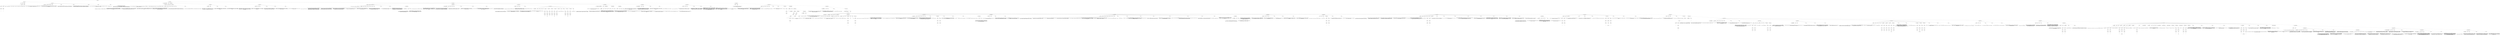 digraph hierarchy {

node [fontname=Helvetica]
edge [style=dashed]

doc_0 [label="doc - 1219"]


doc_0 -> { section_1 section_2}
{rank=same; section_1 section_2}

section_1 [label="section: 1-3"]

section_2 [label="section: 34-338"]


section_1 -> { header_3 prose_4 block_5 section_6}
{rank=same; header_3 prose_4 block_5 section_6}

header_3 [label="0 : "]

prose_4 [label="prose"]

block_5 [label="block 2-3"]

section_6 [label="section: 4-33"]


prose_4 -> leaf_7
leaf_7  [color=Gray,shape=rectangle,fontname=Inconsolata,label=""]
block_5 -> { structure_8 structure_9}
{rank=same; structure_8 structure_9}

structure_8 [label="structure"]

structure_9 [label="structure"]


structure_8 -> { hashline_10}
{rank=same; hashline_10}

hashline_10 [label="hashline"]


hashline_10 -> { hashtag_11}
{rank=same; hashtag_11}

hashtag_11 [label="hashtag"]


hashtag_11 -> leaf_12
leaf_12  [color=Gray,shape=rectangle,fontname=Inconsolata,label=""]
structure_9 -> { hashline_13}
{rank=same; hashline_13}

hashline_13 [label="hashline"]


hashline_13 -> { hashtag_14}
{rank=same; hashtag_14}

hashtag_14 [label="hashtag"]


hashtag_14 -> leaf_15
leaf_15  [color=Gray,shape=rectangle,fontname=Inconsolata,label=""]
section_6 -> { header_16 prose_17 prose_18 prose_19 prose_20 prose_21 prose_22 prose_23 prose_24 prose_25}
{rank=same; header_16 prose_17 prose_18 prose_19 prose_20 prose_21 prose_22 prose_23 prose_24 prose_25}

header_16 [label="1 : Introduction"]

prose_17 [label="prose"]

prose_18 [label="prose"]

prose_19 [label="prose"]

prose_20 [label="prose"]

prose_21 [label="prose"]

prose_22 [label="prose"]

prose_23 [label="prose"]

prose_24 [label="prose"]

prose_25 [label="prose"]


prose_17 -> leaf_26
leaf_26  [color=Gray,shape=rectangle,fontname=Inconsolata,label="
Grimoire is a response to Babel.
"]
prose_18 -> leaf_27
leaf_27  [color=Gray,shape=rectangle,fontname=Inconsolata,label="Babel is simultaneously a kludge and the most potentially powerful language in existence.
"]
prose_19 -> leaf_28
leaf_28  [color=Gray,shape=rectangle,fontname=Inconsolata,label="Babel is a metalanguage. The structure of Org mode lets the user weave together code into a
living document, in a flexible, powerful way.
"]
prose_20 -> leaf_29
leaf_29  [color=Gray,shape=rectangle,fontname=Inconsolata,label="The name is charmingly apt. Babel exists at the top of a tower of abstractions that is teetering
on the verge of collapse. Org-mode is an extension of outline mode, which was a simple tree
editor task list.
"]
prose_21 -> leaf_30
leaf_30  [color=Gray,shape=rectangle,fontname=Inconsolata,label="Various users bolted stuff on, because that's how emacs grows, you bolt stuff onto it and it
continues to function because it's [[http://lispers.org/][made with alien technology]].
"]
prose_22 -> leaf_31
leaf_31  [color=Gray,shape=rectangle,fontname=Inconsolata,label="The problem with Babel is more than the syntax being clunky, though that's a problem. The issue is
more profoundly that Babel is built on Org, which is built on emacs. It's a language, yes,
parsers exist for other platforms. But as a runtime, it isn't portable without a lot of effort.
"]
prose_23 -> leaf_32
leaf_32  [color=Gray,shape=rectangle,fontname=Inconsolata,label="So much so, that we get a chance to start over. It's roughly as difficult to write Grimoire as it would be to
reimplement Babel in, say, Sublime.
"]
prose_24 -> leaf_33
leaf_33  [color=Gray,shape=rectangle,fontname=Inconsolata,label="In the process, we can:
"]
prose_25 -> leaf_34
leaf_34  [color=Gray,shape=rectangle,fontname=Inconsolata,label="  - streamline concepts, making them more orthogonal
  - clean up the clunkiness in the grammar
  - build a toolchain that will let us write magic spells in any number of languages, amassing a powerful
    collection of same. A grimoire, if you will: a living book in which magic is both written and performed.
"]
section_2 -> { header_35 prose_36 section_37 section_38 section_39}
{rank=same; header_35 prose_36 section_37 section_38 section_39}

header_35 [label="1 : Musings on Metasyntax"]

prose_36 [label="prose"]

section_37 [label="section: 35-82"]

section_38 [label="section: 105-311"]

section_39 [label="section: 339-343"]


prose_36 -> leaf_40
leaf_40  [color=Gray,shape=rectangle,fontname=Inconsolata,label=""]
section_37 -> { header_41 prose_42 prose_43 section_44 section_45 section_46}
{rank=same; header_41 prose_42 prose_43 section_44 section_45 section_46}

header_41 [label="2 : Constraints"]

prose_42 [label="prose"]

prose_43 [label="prose"]

section_44 [label="section: 42-68"]

section_45 [label="section: 69-82"]

section_46 [label="section: 83-104"]


prose_42 -> leaf_47
leaf_47  [color=Gray,shape=rectangle,fontname=Inconsolata,label="
There is a difference between a metalanguage and a literate programming language. Babel is a metalanguage,
as Grimoire is intended to be.
"]
prose_43 -> leaf_48
leaf_48  [color=Gray,shape=rectangle,fontname=Inconsolata,label="An effective metalanguage balances three concerns. It must be usable, readable, and parsable.
"]
section_44 -> { header_49 prose_50 prose_51 prose_52 prose_53 prose_54 prose_55 prose_56}
{rank=same; header_49 prose_50 prose_51 prose_52 prose_53 prose_54 prose_55 prose_56}

header_49 [label="3 : Usable"]

prose_50 [label="prose"]

prose_51 [label="prose"]

prose_52 [label="prose"]

prose_53 [label="prose"]

prose_54 [label="prose"]

prose_55 [label="prose"]

prose_56 [label="prose"]


prose_50 -> leaf_57
leaf_57  [color=Gray,shape=rectangle,fontname=Inconsolata,label="
A metalanguage is used interactively, on a deeper level than REPLs.
"]
prose_51 -> leaf_58
leaf_58  [color=Gray,shape=rectangle,fontname=Inconsolata,label="This is what makes working with Org so amazing. The first purpose of what became Babel
was simply editing outlines. This was outline mode, which dates back to the era when
using asterisks and =- [ ]= checkboxes in a plain ASCII text file was fairly futuristic
behavior.
"]
prose_52 -> leaf_59
leaf_59  [color=Gray,shape=rectangle,fontname=Inconsolata,label="You can't really call that a language either, though it's a syntax. More and more features
were attached until we have modern Babel. But because each feature was build as an extension
to the editing/runtime environment, Babel is fairly smooth to work with.
"]
prose_53 -> leaf_60
leaf_60  [color=Gray,shape=rectangle,fontname=Inconsolata,label="If you can handle Emacs. I can, some can't. A metalanguage is tightly coupled to its runtime,
because its runtime is its editing environment. Not much of a metalanguage if this isn't the
case.
"]
prose_54 -> leaf_61
leaf_61  [color=Gray,shape=rectangle,fontname=Inconsolata,label="Grimoire is the culmination of a considerable dependency chain. We need a data structure, a
parser to work with the data structure, and an editing environment that builds on these. For
maximum enjoyment, we'll want a custom terminal that enhances the xterm protocol with a few
features, most notably graphics.
"]
prose_55 -> leaf_62
leaf_62  [color=Gray,shape=rectangle,fontname=Inconsolata,label="Just like I have trouble writing Lua without burning huge amounts of time planning out Clu, I
can't use Org without doing the same for Grimoire. It's all related: I need a really good parser.
"]
prose_56 -> leaf_63
leaf_63  [color=Gray,shape=rectangle,fontname=Inconsolata,label="[[https://github.com/UpstandingHackers/hammer][hammer]] is the leading contender. But back to Grimoire.
"]
section_45 -> { header_64 prose_65 prose_66 prose_67}
{rank=same; header_64 prose_65 prose_66 prose_67}

header_64 [label="3 : Readable"]

prose_65 [label="prose"]

prose_66 [label="prose"]

prose_67 [label="prose"]


prose_65 -> leaf_68
leaf_68  [color=Gray,shape=rectangle,fontname=Inconsolata,label="
Grimoire is designed to be read.  It's important that the raw syntax not
 break the reader's flow.  A good metalanguage lets the user employ just
 as much magic as she's comfortable with, without imposing more.
"]
prose_66 -> leaf_69
leaf_69  [color=Gray,shape=rectangle,fontname=Inconsolata,label="Our syntax is  designed to support this. As such  it is deeply concerned
with matters  such as indentation  and whitespacing, which are  basic to
readability.
"]
prose_67 -> leaf_70
leaf_70  [color=Gray,shape=rectangle,fontname=Inconsolata,label="It will be quite possible and indeed comfortable to write pure documents
such  as blog  posts in  Grimoire form.  In that  use case  it resembles
Markdown.
"]
section_46 -> { header_71 prose_72 prose_73 prose_74 prose_75 prose_76}
{rank=same; header_71 prose_72 prose_73 prose_74 prose_75 prose_76}

header_71 [label="3 : Parsable"]

prose_72 [label="prose"]

prose_73 [label="prose"]

prose_74 [label="prose"]

prose_75 [label="prose"]

prose_76 [label="prose"]


prose_72 -> leaf_77
leaf_77  [color=Gray,shape=rectangle,fontname=Inconsolata,label="
Grimoire  documents are  intended  to be  highly  convoluted. The  basic
editing operation  is the fold. The  Grimoire editor must be  capable of
handling documents in the tens of megabytes with a complex and preserved
folding structure.
"]
prose_73 -> leaf_78
leaf_78  [color=Gray,shape=rectangle,fontname=Inconsolata,label="This requires  a ground-up  editing environment  rewrite to  employ data
structures   with   correct   big-O    complexity   and   an   efficient
implementation.
"]
prose_74 -> leaf_79
leaf_79  [color=Gray,shape=rectangle,fontname=Inconsolata,label="This  also  requires  that  the   language  be  well-designed  for  easy
recognition of the structural elements. As this document evolves, I will
be defining a grammar in the syntax preferred by barbarian.
"]
prose_75 -> leaf_80
leaf_80  [color=Gray,shape=rectangle,fontname=Inconsolata,label="Grimoire is  an error-free  language. There  are several  concepts which
interact to  create this, namely  structure, prose, well-  and malformed
structure, and validity.
"]
prose_76 -> leaf_81
leaf_81  [color=Gray,shape=rectangle,fontname=Inconsolata,label="A parser for Grimoire which doesn't  succeed without error for any utf-8
string is not valid.
"]
section_38 -> { header_82 prose_83 section_84 section_85 section_86 section_87 section_88 section_89}
{rank=same; header_82 prose_83 section_84 section_85 section_86 section_87 section_88 section_89}

header_82 [label="2 : Structure"]

prose_83 [label="prose"]

section_84 [label="section: 109-149"]

section_85 [label="section: 161-190"]

section_86 [label="section: 191-200"]

section_87 [label="section: 253-285"]

section_88 [label="section: 295-311"]

section_89 [label="section: 312-338"]


prose_83 -> leaf_90
leaf_90  [color=Gray,shape=rectangle,fontname=Inconsolata,label="
This is a top-down look at Grimoire's proposed syntax.
"]
section_84 -> { header_91 prose_92 prose_93 prose_94 prose_95 prose_96 prose_97 prose_98 prose_99 prose_100 section_101}
{rank=same; header_91 prose_92 prose_93 prose_94 prose_95 prose_96 prose_97 prose_98 prose_99 prose_100 section_101}

header_91 [label="3 : Encoding"]

prose_92 [label="prose"]

prose_93 [label="prose"]

prose_94 [label="prose"]

prose_95 [label="prose"]

prose_96 [label="prose"]

prose_97 [label="prose"]

prose_98 [label="prose"]

prose_99 [label="prose"]

prose_100 [label="prose"]

section_101 [label="section: 150-160"]


prose_92 -> leaf_102
leaf_102  [color=Gray,shape=rectangle,fontname=Inconsolata,label="
Grimoire is defined in terms of utf-8.
"]
prose_93 -> leaf_103
leaf_103  [color=Gray,shape=rectangle,fontname=Inconsolata,label="The core syntax is defined in terms of the reachable keys on a US keyboard.
This tradition is firmly entrenched in the mid teens, and I have no
designs on budging that at present. The miser in me likes that they're
a byte each. The lawyer in me insists that this isn't ASCII, which is a
seven-bit legacy encoding. All aspects of utf-8 are equally meaningful.
"]
prose_94 -> leaf_104
leaf_104  [color=Gray,shape=rectangle,fontname=Inconsolata,label="We aren't at all afraid to use Unicode characters to display aspects
of the runtime. In fact we favor this, as it marks those operations
as distinctive. Most people can't type ⦿ without effort (I can't)
and it's easy to recognize as a folded drawer once you've seen a couple.
"]
prose_95 -> leaf_105
leaf_105  [color=Gray,shape=rectangle,fontname=Inconsolata,label="Grimoire is case sensitive and uses lower-snake-case for built-in English
phrases. There is a convention (see classes) that uses capitalization of
user words to affect semantics. This may be overridden with other rules
for languages that lack the majuscule-miniscule distinction.
"]
prose_96 -> leaf_106
leaf_106  [color=Gray,shape=rectangle,fontname=Inconsolata,label="I want Grimoire to have correct Unicode handling, for some value of
correct. It can't be considered 1.0 without this.
"]
prose_97 -> leaf_107
leaf_107  [color=Gray,shape=rectangle,fontname=Inconsolata,label="Bidirectional handling in a context that's indentation sensitive is
an example of something subtle. Grimoire uses indentation in various
ways, so here's the rule:
"]
prose_98 -> leaf_108
leaf_108  [color=Gray,shape=rectangle,fontname=Inconsolata,label="Any newline that has a reversed direction ends indentation. So if
you are going ltr, issue an rtl marker, and a newline, your indentation
level is zero. If you reverse direction twice in a line, you keep
your indentation level. Three times, you lose it.
"]
prose_99 -> leaf_109
leaf_109  [color=Gray,shape=rectangle,fontname=Inconsolata,label="I'd love to get a Hebrew and/or Arabic fluent hacker on the project
early, to make sure this works correctly.
"]
prose_100 -> leaf_110
leaf_110  [color=Gray,shape=rectangle,fontname=Inconsolata,label="Another thing I want to get right is equivalence. If you have a
variable called \"Glück\" the compiler shouldn't complain if it's
rendered in either of the valid ways. For some sequences that's
\"any of the valid ways\". If we normalized your prose, you might
have problems later, so we don't want to solve it that way.
"]
section_101 -> { header_111 prose_112 prose_113}
{rank=same; header_111 prose_112 prose_113}

header_111 [label="4 : Internationalization"]

prose_112 [label="prose"]

prose_113 [label="prose"]


prose_112 -> leaf_114
leaf_114  [color=Gray,shape=rectangle,fontname=Inconsolata,label="
All parts of Grimoire defined in English will be namespaced
as =en:/=, and loaded by default. Other languages will be added
when there is a fluent maintainer available.
"]
prose_113 -> leaf_115
leaf_115  [color=Gray,shape=rectangle,fontname=Inconsolata,label="Note  that  many  words  aren't  truly English.  Notably  the  names  of
programming languages are  the same in all human languages.   A tag like
=#author= can be namespaced =#fr:/auteur= and will be, but =#!python= is not
in the =en:/= namespace.
"]
section_85 -> { header_116 prose_117 prose_118 prose_119 prose_120 prose_121 prose_122 prose_123}
{rank=same; header_116 prose_117 prose_118 prose_119 prose_120 prose_121 prose_122 prose_123}

header_116 [label="3 : Prose and Structure"]

prose_117 [label="prose"]

prose_118 [label="prose"]

prose_119 [label="prose"]

prose_120 [label="prose"]

prose_121 [label="prose"]

prose_122 [label="prose"]

prose_123 [label="prose"]


prose_117 -> leaf_124
leaf_124  [color=Gray,shape=rectangle,fontname=Inconsolata,label="
The major distinction Grimoire draws is between prose and structure.
"]
prose_118 -> leaf_125
leaf_125  [color=Gray,shape=rectangle,fontname=Inconsolata,label="Prose is the default parsing state. It is far from unstructured from the
runtime  perspective. Although  this needn't  be embedded  in the  parse
tree,  Grimoire   understands  concepts   such  as   paragraphs,  words,
punctuation,  capital letters,  languages, and  anything else  proper to
prose.
"]
prose_119 -> leaf_126
leaf_126  [color=Gray,shape=rectangle,fontname=Inconsolata,label="I refer to human languages, but Grimoire understands programming languages
also. In principle, all of them, it shouldn't be harder to add them than
it is to call them from shell, though getting a runtime rigged up to
another runtime always calls for some finesse to derive a good experience.
"]
prose_120 -> leaf_127
leaf_127  [color=Gray,shape=rectangle,fontname=Inconsolata,label="\"Programming languages\" is overly specific. Grimoire draws a distinction
between prose and structure. Blocks may contain either, or both.
"]
prose_121 -> leaf_128
leaf_128  [color=Gray,shape=rectangle,fontname=Inconsolata,label="Something that's nice about a language build on a prose/structure
relationship is that it can be error free. Anything *grym* can't build into
a structure is just prose.
"]
prose_122 -> leaf_129
leaf_129  [color=Gray,shape=rectangle,fontname=Inconsolata,label="Markdown has this property. Sometimes you run into crappy parsers which
build errors into Markdown, which is just obnoxious. If you [[http://daringfireball.net/projects/markdown/syntax][RTFM]],
you'll find the word \"error\" once. Helpfully explaining how Markdown
keeps you from making one.
"]
prose_123 -> leaf_130
leaf_130  [color=Gray,shape=rectangle,fontname=Inconsolata,label="We do what we can to make the document look the same as it is
in fact structured. Syntax highlighting handles the edge cases.
"]
section_86 -> { header_131 prose_132 prose_133 prose_134 section_135}
{rank=same; header_131 prose_132 prose_133 prose_134 section_135}

header_131 [label="3 : Ownership"]

prose_132 [label="prose"]

prose_133 [label="prose"]

prose_134 [label="prose"]

section_135 [label="section: 201-252"]


prose_132 -> leaf_136
leaf_136  [color=Gray,shape=rectangle,fontname=Inconsolata,label="
The basic structural relationship in Grimoire is ownership.
"]
prose_133 -> leaf_137
leaf_137  [color=Gray,shape=rectangle,fontname=Inconsolata,label="Root elements of a heirarchy own their children, blocks own
lines that refer to that block. Indentation has a subtle but
regular interaction with ownership; it does what you expect.
"]
prose_134 -> leaf_138
leaf_138  [color=Gray,shape=rectangle,fontname=Inconsolata,label="Edge cases are resolved using the cling rule.
"]
section_135 -> { header_139 prose_140 prose_141 prose_142 prose_143 block_144 block_145 block_146 block_147 block_148 prose_149 block_150 block_151 block_152 prose_153}
{rank=same; header_139 prose_140 prose_141 prose_142 prose_143 block_144 block_145 block_146 block_147 block_148 prose_149 block_150 block_151 block_152 prose_153}

header_139 [label="4 : The Cling Rule"]

prose_140 [label="prose"]

prose_141 [label="prose"]

prose_142 [label="prose"]

prose_143 [label="prose"]

block_144 [label="block 218-224"]

block_145 [label="block 225-228"]

block_146 [label="block 229-232"]

block_147 [label="block 233-235"]

block_148 [label="block 236-239"]

prose_149 [label="prose"]

block_150 [label="block 242-244"]

block_151 [label="block 245-247"]

block_152 [label="block 248-250"]

prose_153 [label="prose"]


prose_140 -> leaf_154
leaf_154  [color=Gray,shape=rectangle,fontname=Inconsolata,label="
The cling rule specifies that a group 'clings' to another group when
it is closer to that group than the other group. Ties resolve down.
"]
prose_141 -> leaf_155
leaf_155  [color=Gray,shape=rectangle,fontname=Inconsolata,label="This should make it intuitive to group elements that aren't grouping the
way you expect: put in whitespace until the block is visually distinguished
from the surroundings.
"]
prose_142 -> leaf_156
leaf_156  [color=Gray,shape=rectangle,fontname=Inconsolata,label="Cling applies between blocks which are at the same level of ownership.
Ownership has precedence over cling: all blocks underneath e.g. a header
line are owned by that line, newlines notwithstanding.
"]
prose_143 -> leaf_157
leaf_157  [color=Gray,shape=rectangle,fontname=Inconsolata,label="Note that indentation of e.g. lists invokes the cling rule within the
indentation level.

"]
block_144 -> { structure_158 structure_159}
{rank=same; structure_158 structure_159}

structure_158 [label="structure"]

structure_159 [label="structure"]


structure_158 -> { hashline_160}
{rank=same; hashline_160}

hashline_160 [label="hashline"]


hashline_160 -> { hashtag_161}
{rank=same; hashtag_161}

hashtag_161 [label="hashtag"]


hashtag_161 -> leaf_162
leaf_162  [color=Gray,shape=rectangle,fontname=Inconsolata,label=""]
structure_159 -> { hashline_163}
{rank=same; hashline_163}

hashline_163 [label="hashline"]


hashline_163 -> { hashtag_164}
{rank=same; hashtag_164}

hashtag_164 [label="hashtag"]


hashtag_164 -> leaf_165
leaf_165  [color=Gray,shape=rectangle,fontname=Inconsolata,label="tag"]
block_145 -> { structure_166}
{rank=same; structure_166}

structure_166 [label="structure"]


structure_166 -> { hashline_167}
{rank=same; hashline_167}

hashline_167 [label="hashline"]


hashline_167 -> { hashtag_168}
{rank=same; hashtag_168}

hashtag_168 [label="hashtag"]


hashtag_168 -> leaf_169
leaf_169  [color=Gray,shape=rectangle,fontname=Inconsolata,label=""]
block_146 -> { structure_170}
{rank=same; structure_170}

structure_170 [label="structure"]


structure_170 -> { hashline_171}
{rank=same; hashline_171}

hashline_171 [label="hashline"]


hashline_171 -> { hashtag_172}
{rank=same; hashtag_172}

hashtag_172 [label="hashtag"]


hashtag_172 -> leaf_173
leaf_173  [color=Gray,shape=rectangle,fontname=Inconsolata,label=""]
block_147 -> { structure_174}
{rank=same; structure_174}

structure_174 [label="structure"]


structure_174 -> { hashline_175}
{rank=same; hashline_175}

hashline_175 [label="hashline"]


hashline_175 -> { hashtag_176}
{rank=same; hashtag_176}

hashtag_176 [label="hashtag"]


hashtag_176 -> leaf_177
leaf_177  [color=Gray,shape=rectangle,fontname=Inconsolata,label="tag"]
block_148 -> { structure_178}
{rank=same; structure_178}

structure_178 [label="structure"]


structure_178 -> { hashline_179}
{rank=same; hashline_179}

hashline_179 [label="hashline"]


hashline_179 -> { hashtag_180}
{rank=same; hashtag_180}

hashtag_180 [label="hashtag"]


hashtag_180 -> leaf_181
leaf_181  [color=Gray,shape=rectangle,fontname=Inconsolata,label=""]
prose_149 -> leaf_182
leaf_182  [color=Gray,shape=rectangle,fontname=Inconsolata,label="Even clings are resolved forwards:
"]
block_150 -> { structure_183}
{rank=same; structure_183}

structure_183 [label="structure"]


structure_183 -> { hashline_184}
{rank=same; hashline_184}

hashline_184 [label="hashline"]


hashline_184 -> { hashtag_185}
{rank=same; hashtag_185}

hashtag_185 [label="hashtag"]


hashtag_185 -> leaf_186
leaf_186  [color=Gray,shape=rectangle,fontname=Inconsolata,label=""]
block_151 -> { structure_187}
{rank=same; structure_187}

structure_187 [label="structure"]


structure_187 -> { hashline_188}
{rank=same; hashline_188}

hashline_188 [label="hashline"]


hashline_188 -> { hashtag_189}
{rank=same; hashtag_189}

hashtag_189 [label="hashtag"]


hashtag_189 -> leaf_190
leaf_190  [color=Gray,shape=rectangle,fontname=Inconsolata,label="tag"]
block_152 -> { structure_191}
{rank=same; structure_191}

structure_191 [label="structure"]


structure_191 -> { hashline_192}
{rank=same; hashline_192}

hashline_192 [label="hashline"]


hashline_192 -> { hashtag_193}
{rank=same; hashtag_193}

hashtag_193 [label="hashtag"]


hashtag_193 -> leaf_194
leaf_194  [color=Gray,shape=rectangle,fontname=Inconsolata,label=""]
prose_153 -> leaf_195
leaf_195  [color=Gray,shape=rectangle,fontname=Inconsolata,label="be considered bad style.
"]
section_87 -> { header_196 prose_197 section_198 section_199 section_200}
{rank=same; header_196 prose_197 section_198 section_199 section_200}

header_196 [label="3 : Whitespace, Lines, and Indentation."]

prose_197 [label="prose"]

section_198 [label="section: 258-279"]

section_199 [label="section: 280-285"]

section_200 [label="section: 286-294"]


prose_197 -> leaf_201
leaf_201  [color=Gray,shape=rectangle,fontname=Inconsolata,label="
Grimoire is a structured document format. There are semantics associated
with every character we encode.
"]
section_198 -> { header_202 prose_203 prose_204 prose_205 prose_206 prose_207}
{rank=same; header_202 prose_203 prose_204 prose_205 prose_206 prose_207}

header_202 [label="4 : Whitespace"]

prose_203 [label="prose"]

prose_204 [label="prose"]

prose_205 [label="prose"]

prose_206 [label="prose"]

prose_207 [label="prose"]


prose_203 -> leaf_208
leaf_208  [color=Gray,shape=rectangle,fontname=Inconsolata,label="
Whitespace is either the space or newline character. Returns are removed,
tabs resolved to two spaces by the formatter, the latter is warned against.
"]
prose_204 -> leaf_209
leaf_209  [color=Gray,shape=rectangle,fontname=Inconsolata,label="Most of the token-like categories we refer to must be surrounded by
whitespace. Newlines have semantics more often than they do not.
"]
prose_205 -> leaf_210
leaf_210  [color=Gray,shape=rectangle,fontname=Inconsolata,label="Unicode actually contains quite a number of whitespace characters. They are
all treated as a single ordinary space. If that space is semantically meaningful,
as in the space between =*** A Headline=, it is filtered into an ordinary space.
Otherwise it's considered prose, the only filtration prose receives is tab->space
conversion.
"]
prose_206 -> leaf_211
leaf_211  [color=Gray,shape=rectangle,fontname=Inconsolata,label="Grimoire mercilessly enforces tab-space conversion, even on your code blocks.
I will cling to this tenet as long as I can, the tab character needs to die,
the world has decided, that key is special and shouldn't insert a special
dropping that looks like n spaces.
"]
prose_207 -> leaf_212
leaf_212  [color=Gray,shape=rectangle,fontname=Inconsolata,label="*make*? Outta my face with make. Yes, we'll have a make syntax, yes, it will
put the tabs back in.
"]
section_199 -> { header_213 prose_214}
{rank=same; header_213 prose_214}

header_213 [label="4 : Lines"]

prose_214 [label="prose"]


prose_214 -> leaf_215
leaf_215  [color=Gray,shape=rectangle,fontname=Inconsolata,label="
When we refer to the beginning of a line, this allows for spaces before the
reference point. We call the absolute beginning of a line the first
position.
"]
section_200 -> { header_216 prose_217 prose_218 prose_219}
{rank=same; header_216 prose_217 prose_218 prose_219}

header_216 [label="4 : Indentation"]

prose_217 [label="prose"]

prose_218 [label="prose"]

prose_219 [label="prose"]


prose_217 -> leaf_220
leaf_220  [color=Gray,shape=rectangle,fontname=Inconsolata,label="
Grimoire is an indentation-aware language. Most kinds of block can be
arcically[fn:1] ordered by means of indentation.
"]
prose_218 -> leaf_221
leaf_221  [color=Gray,shape=rectangle,fontname=Inconsolata,label="Indentation follows [[http://nim-lang.org/manual.html#indentation][Nim rules]].
"]
prose_219 -> leaf_222
leaf_222  [color=Gray,shape=rectangle,fontname=Inconsolata,label="[fn:1] There's nothing sacred about ordered subrules, and if we're making up
a new word, let's drop the silent h. Webster was a cool guy."]
section_88 -> { header_223 prose_224 prose_225 prose_226 prose_227}
{rank=same; header_223 prose_224 prose_225 prose_226 prose_227}

header_223 [label="3 : Order of Recognition"]

prose_224 [label="prose"]

prose_225 [label="prose"]

prose_226 [label="prose"]

prose_227 [label="prose"]


prose_224 -> leaf_228
leaf_228  [color=Gray,shape=rectangle,fontname=Inconsolata,label="
Starting from the neutral context, which is always at a newline, Grimoire
tries to make one of its initializing special forms. Failing that, it will
begin a prose block.
"]
prose_225 -> leaf_229
leaf_229  [color=Gray,shape=rectangle,fontname=Inconsolata,label="If there is whitespace, it affects indentation level in indicated ways.
They will not directly affect the semantics of the following form, that is,
these rules apply after any potentially block-ending newline, apart from
spaces that may be found between the newline and the character.
"]
prose_226 -> leaf_230
leaf_230  [color=Gray,shape=rectangle,fontname=Inconsolata,label="At present,  =*=, =#=,  =|=, =-=,  , =~=,  =@=, =:=  and ={=  all create
special  contexts.  A  special  context  creates a  block  in a  context
specific way.
"]
prose_227 -> leaf_231
leaf_231  [color=Gray,shape=rectangle,fontname=Inconsolata,label="Blocks have a left associativity which can be recursive.
"]
section_89 -> { header_232 prose_233 prose_234 prose_235 prose_236 prose_237}
{rank=same; header_232 prose_233 prose_234 prose_235 prose_236 prose_237}

header_232 [label="3 : Blocks"]

prose_233 [label="prose"]

prose_234 [label="prose"]

prose_235 [label="prose"]

prose_236 [label="prose"]

prose_237 [label="prose"]


prose_233 -> leaf_238
leaf_238  [color=Gray,shape=rectangle,fontname=Inconsolata,label="
Grimoire is oriented around blocks.
"]
prose_234 -> leaf_239
leaf_239  [color=Gray,shape=rectangle,fontname=Inconsolata,label="Blocks are at least one line long,  all restarts are on a new line.  Any
syntactic structure smaller than a block we call an element.
"]
prose_235 -> leaf_240
leaf_240  [color=Gray,shape=rectangle,fontname=Inconsolata,label="Some types of blocks nest.  A document is a single  block.  There may be
other semantic units such as directories, I'd think a language that uses
strict  nested heirarchy  as powerfully  as Grimoire  could dictate  the
semantics of a file system, but that's currently out of scope.
"]
prose_236 -> leaf_241
leaf_241  [color=Gray,shape=rectangle,fontname=Inconsolata,label="Indentation is relevant to some  kinds of blocks. In general, whitespace
matters quite a  bit in a Grimoire  document. We keep some  of the warts
out because the tab character is  illegal, and there will be a mandatory
formatter, =grym  fmt= if  you will, that  does everything  from turning
=**bold**=  into =*bold*=  (because the  extra stars  weren't used),  to
newline stripping, and so on.  This is normally applied incrementally by
the runtime editing environment.
"]
prose_237 -> leaf_242
leaf_242  [color=Gray,shape=rectangle,fontname=Inconsolata,label="Indentation is human  readable and, with some care, a  computer may come
to the  same conclusions a  human would. I'm  still wary of  Python, but
there's no good  reason, unless the headache of most  Python not working
correctly  on my  computer, for  reasons I  can't track  down that  seem
related to  there being two languages  invoked as 'python', counts  as a
good reason.
"]
section_39 -> { header_243 prose_244 section_245}
{rank=same; header_243 prose_244 section_245}

header_243 [label="2 : Syntax"]

prose_244 [label="prose"]

section_245 [label="section: 344-407"]


prose_244 -> leaf_246
leaf_246  [color=Gray,shape=rectangle,fontname=Inconsolata,label="
Now that we've established the basic constraints, let's
start our recursive descent into the parse.
"]
section_245 -> { header_247 prose_248 prose_249 prose_250 prose_251 prose_252 prose_253 block_254 section_255 section_256}
{rank=same; header_247 prose_248 prose_249 prose_250 prose_251 prose_252 prose_253 block_254 section_255 section_256}

header_247 [label="3 : Headers"]

prose_248 [label="prose"]

prose_249 [label="prose"]

prose_250 [label="prose"]

prose_251 [label="prose"]

prose_252 [label="prose"]

prose_253 [label="prose"]

block_254 [label="block 367-407"]

section_255 [label="section: 368-368"]

section_256 [label="section: 408-419"]


prose_248 -> leaf_257
leaf_257  [color=Gray,shape=rectangle,fontname=Inconsolata,label="
Grimoire is arcically constrained by structure groups,
called headers.
"]
prose_249 -> leaf_258
leaf_258  [color=Gray,shape=rectangle,fontname=Inconsolata,label="These start on a new line and begin with any number of  =*=. These must
be followed by a space mark to be valid. Contra Babel, you may
have a content-free header line, provided a space is found before the
newline.
"]
prose_250 -> leaf_259
leaf_259  [color=Gray,shape=rectangle,fontname=Inconsolata,label="In weaves and the like, headers represent document structure. Their
intention is structural: they support the same syntax as lists,
but the user is expected to use lists for list purposes. Putting
[TODO] in a header line should mean you have a document-specific
task to perform in that block.
"]
prose_251 -> leaf_260
leaf_260  [color=Gray,shape=rectangle,fontname=Inconsolata,label="Contra Babel, you may put spaces before the beginning of a header line.
"]
prose_252 -> leaf_261
leaf_261  [color=Gray,shape=rectangle,fontname=Inconsolata,label="The semantics of header lines are entirely determined by
the number of stars.
"]
prose_253 -> leaf_262
leaf_262  [color=Gray,shape=rectangle,fontname=Inconsolata,label="If you write
"]
block_254 -> { structure_263}
{rank=same; structure_263}

structure_263 [label="structure"]


structure_263 -> { hashline_264}
{rank=same; hashline_264}

hashline_264 [label="hashline"]


hashline_264 -> { hashtag_265}
{rank=same; hashtag_265}

hashtag_265 [label="hashtag"]


hashtag_265 -> leaf_266
leaf_266  [color=Gray,shape=rectangle,fontname=Inconsolata,label=""]
section_255 -> { header_267 prose_268 section_269}
{rank=same; header_267 prose_268 section_269}

header_267 [label="1 : Top Header"]

prose_268 [label="prose"]

section_269 [label="section: 369-380"]


prose_268 -> leaf_270
leaf_270  [color=Gray,shape=rectangle,fontname=Inconsolata,label=""]
section_269 -> { header_271 block_272 block_273 section_274}
{rank=same; header_271 block_272 block_273 section_274}

header_271 [label="2 : Second Header"]

block_272 [label="block 369-379"]

block_273 [label="block 380-380"]

section_274 [label="section: 381-381"]


block_272 -> { structure_275}
{rank=same; structure_275}

structure_275 [label="structure"]


structure_275 -> { hashline_276}
{rank=same; hashline_276}

hashline_276 [label="hashline"]


hashline_276 -> { hashtag_277}
{rank=same; hashtag_277}

hashtag_277 [label="hashtag"]


hashtag_277 -> leaf_278
leaf_278  [color=Gray,shape=rectangle,fontname=Inconsolata,label=""]
block_273 -> { structure_279}
{rank=same; structure_279}

structure_279 [label="structure"]


structure_279 -> { hashline_280}
{rank=same; hashline_280}

hashline_280 [label="hashline"]


hashline_280 -> { hashtag_281}
{rank=same; hashtag_281}

hashtag_281 [label="hashtag"]


hashtag_281 -> leaf_282
leaf_282  [color=Gray,shape=rectangle,fontname=Inconsolata,label=""]
section_274 -> { header_283 prose_284 section_285}
{rank=same; header_283 prose_284 section_285}

header_283 [label="1 : Top Header ▼"]

prose_284 [label="prose"]

section_285 [label="section: 382-731"]


prose_284 -> leaf_286
leaf_286  [color=Gray,shape=rectangle,fontname=Inconsolata,label=""]
section_285 -> { header_287 block_288 prose_289 prose_290 prose_291 section_292 section_293 section_294 section_295 section_296 section_297 section_298 section_299 section_300 section_301}
{rank=same; header_287 block_288 prose_289 prose_290 prose_291 section_292 section_293 section_294 section_295 section_296 section_297 section_298 section_299 section_300 section_301}

header_287 [label="2 : Second Header ►"]

block_288 [label="block 382-389"]

prose_289 [label="prose"]

prose_290 [label="prose"]

prose_291 [label="prose"]

section_292 [label="section: 398-407"]

section_293 [label="section: 422-440"]

section_294 [label="section: 441-481"]

section_295 [label="section: 489-501"]

section_296 [label="section: 502-558"]

section_297 [label="section: 567-593"]

section_298 [label="section: 594-611"]

section_299 [label="section: 612-672"]

section_300 [label="section: 691-731"]

section_301 [label="section: 732-741"]


block_288 -> { structure_302}
{rank=same; structure_302}

structure_302 [label="structure"]


structure_302 -> { hashline_303}
{rank=same; hashline_303}

hashline_303 [label="hashline"]


hashline_303 -> { hashtag_304}
{rank=same; hashtag_304}

hashtag_304 [label="hashtag"]


hashtag_304 -> leaf_305
leaf_305  [color=Gray,shape=rectangle,fontname=Inconsolata,label=""]
prose_289 -> leaf_306
leaf_306  [color=Gray,shape=rectangle,fontname=Inconsolata,label="may contain any number of blocks.
"]
prose_290 -> leaf_307
leaf_307  [color=Gray,shape=rectangle,fontname=Inconsolata,label="\"begins\" means first non-whitespace character. Indentation levels are tracked by
Nim rules, obviously a Grimoire document can contain no tab marks
and if any wander in they become four spaces.
"]
prose_291 -> leaf_308
leaf_308  [color=Gray,shape=rectangle,fontname=Inconsolata,label="Contra other block forms, tags may not precede a headline.
"]
section_292 -> { header_309 prose_310 prose_311 prose_312}
{rank=same; header_309 prose_310 prose_311 prose_312}

header_309 [label="4 : Header Lines"]

prose_310 [label="prose"]

prose_311 [label="prose"]

prose_312 [label="prose"]


prose_310 -> leaf_313
leaf_313  [color=Gray,shape=rectangle,fontname=Inconsolata,label="
Anything after a run of =*= and a space, and before a newline, is
a header line.
"]
prose_311 -> leaf_314
leaf_314  [color=Gray,shape=rectangle,fontname=Inconsolata,label="Header lines and list lines are structured identically. If I discover
a necessary exception, I'll note it.
"]
prose_312 -> leaf_315
leaf_315  [color=Gray,shape=rectangle,fontname=Inconsolata,label="That structure is discussed under [[*Lists][lists]].
"]
section_293 -> { header_316 prose_317 prose_318 block_319 prose_320 prose_321 block_322}
{rank=same; header_316 prose_317 prose_318 block_319 prose_320 prose_321 block_322}

header_316 [label="3 : Prose blocks"]

prose_317 [label="prose"]

prose_318 [label="prose"]

block_319 [label="block 429-432"]

prose_320 [label="prose"]

prose_321 [label="prose"]

block_322 [label="block 437-440"]


prose_317 -> leaf_323
leaf_323  [color=Gray,shape=rectangle,fontname=Inconsolata,label="
A prose block is preceded and followed by a single newline. Extraneous
whitespace on the bare line is filtered.
"]
prose_318 -> leaf_324
leaf_324  [color=Gray,shape=rectangle,fontname=Inconsolata,label="Prose blocks may not be indented in a semantically meaningful way.
"]
block_319 -> { structure_325}
{rank=same; structure_325}

structure_325 [label="structure"]


structure_325 -> { hashline_326}
{rank=same; hashline_326}

hashline_326 [label="hashline"]


hashline_326 -> { hashtag_327}
{rank=same; hashtag_327}

hashtag_327 [label="hashtag"]


hashtag_327 -> leaf_328
leaf_328  [color=Gray,shape=rectangle,fontname=Inconsolata,label=""]
prose_320 -> leaf_329
leaf_329  [color=Gray,shape=rectangle,fontname=Inconsolata,label="    prose
"]
prose_321 -> leaf_330
leaf_330  [color=Gray,shape=rectangle,fontname=Inconsolata,label="        prose
"]
block_322 -> { structure_331}
{rank=same; structure_331}

structure_331 [label="structure"]


structure_331 -> { hashline_332}
{rank=same; hashline_332}

hashline_332 [label="hashline"]


hashline_332 -> { hashtag_333}
{rank=same; hashtag_333}

hashtag_333 [label="hashtag"]


hashtag_333 -> leaf_334
leaf_334  [color=Gray,shape=rectangle,fontname=Inconsolata,label=""]
section_294 -> { header_335 prose_336 prose_337 prose_338 prose_339 prose_340 prose_341 prose_342 block_343 prose_344 prose_345 prose_346 section_347}
{rank=same; header_335 prose_336 prose_337 prose_338 prose_339 prose_340 prose_341 prose_342 block_343 prose_344 prose_345 prose_346 section_347}

header_335 [label="3 : Prose markup"]

prose_336 [label="prose"]

prose_337 [label="prose"]

prose_338 [label="prose"]

prose_339 [label="prose"]

prose_340 [label="prose"]

prose_341 [label="prose"]

prose_342 [label="prose"]

block_343 [label="block 469-473"]

prose_344 [label="prose"]

prose_345 [label="prose"]

prose_346 [label="prose"]

section_347 [label="section: 482-488"]


prose_336 -> leaf_348
leaf_348  [color=Gray,shape=rectangle,fontname=Inconsolata,label="
Prose markup rules apply in any prose contexts, not just for prose blocks.
"]
prose_337 -> leaf_349
leaf_349  [color=Gray,shape=rectangle,fontname=Inconsolata,label="We mark =*bold*=, =/italic/=, =_underline_=, =~strikethrough~=, 
and =​=literal=​=, using the indicated marks. They must not be separated 
with whitespace from the connecting prose. Any number may be used and matched,
whitespace is allowed, so =**bold math: 4 * 5**= will highlight
correctly.
"]
prose_338 -> leaf_350
leaf_350  [color=Gray,shape=rectangle,fontname=Inconsolata,label="There is also [[*Inline%20Code][Inline Code]], which is formatted =`code`=.
"]
prose_339 -> leaf_351
leaf_351  [color=Gray,shape=rectangle,fontname=Inconsolata,label="These all follow the prose markup rule: any number of the starting
character matches the same number of the ending character in the
document string.
"]
prose_340 -> leaf_352
leaf_352  [color=Gray,shape=rectangle,fontname=Inconsolata,label="We make subscripts mildly annoying, =sub__script= and =super^^script=, 
to avoid colliding the former with =snake_case=. That's a lot of ways 
to parse the =_= character...
"]
prose_341 -> leaf_353
leaf_353  [color=Gray,shape=rectangle,fontname=Inconsolata,label="In general, prose is more 'active'  than in Babel. There are more things
you can't say without triggering a parsed data structure.  Due to quirks
of Org  involving string  escaping, =`\\\"\\\"`=  can't be  literally quoted
without repercussions. Check  out the source if you enjoy pounding your
head in frustration at the nastiness of escaped strings.
"]
prose_342 -> leaf_354
leaf_354  [color=Gray,shape=rectangle,fontname=Inconsolata,label="Let's just use a code block:
"]
block_343 -> { structure_355 structure_356}
{rank=same; structure_355 structure_356}

structure_355 [label="structure"]

structure_356 [label="structure"]


structure_355 -> { hashline_357}
{rank=same; hashline_357}

hashline_357 [label="hashline"]


hashline_357 -> { hashtag_358}
{rank=same; hashtag_358}

hashtag_358 [label="hashtag"]


hashtag_358 -> leaf_359
leaf_359  [color=Gray,shape=rectangle,fontname=Inconsolata,label=""]
structure_356 -> { hashline_360}
{rank=same; hashline_360}

hashline_360 [label="hashline"]


hashline_360 -> { hashtag_361}
{rank=same; hashtag_361}

hashtag_361 [label="hashtag"]


hashtag_361 -> leaf_362
leaf_362  [color=Gray,shape=rectangle,fontname=Inconsolata,label=""]
prose_344 -> leaf_363
leaf_363  [color=Gray,shape=rectangle,fontname=Inconsolata,label="one, of the \" character. This is pretty-printed in edit mode as =‟literal”=,
but such a string does *not* create escaping, we rely on semantic highlighting
to make the distinction clear.
"]
prose_345 -> leaf_364
leaf_364  [color=Gray,shape=rectangle,fontname=Inconsolata,label="Any number of \"\"\"\" collapse into one set of such balanced quites.
"]
prose_346 -> leaf_365
leaf_365  [color=Gray,shape=rectangle,fontname=Inconsolata,label="In the woven documentation, no quotation marks appear, just the string.
"]
section_347 -> { header_366 prose_367}
{rank=same; header_366 prose_367}

header_366 [label="4 : Latex"]

prose_367 [label="prose"]


prose_367 -> leaf_368
leaf_368  [color=Gray,shape=rectangle,fontname=Inconsolata,label="
For further markup purposes in a prose context, we escape to LaTeX. The
syntax is =`\\latex`=, where the backslash causes us to use LaTeX instead
of Lua. Our TeX backend is LuaTeX, giving arbitrary levels of control from
within a Grimoire-native language.
"]
section_295 -> { header_369 prose_370 prose_371 prose_372}
{rank=same; header_369 prose_370 prose_371 prose_372}

header_369 [label="3 : Comments"]

prose_370 [label="prose"]

prose_371 [label="prose"]

prose_372 [label="prose"]


prose_370 -> leaf_373
leaf_373  [color=Gray,shape=rectangle,fontname=Inconsolata,label="
In a structure context, you may place line comments. These begin with =--=
and continue to the end of a line.
"]
prose_371 -> leaf_374
leaf_374  [color=Gray,shape=rectangle,fontname=Inconsolata,label="Commenting out a header line, or anything else, causes it to be ignored.
It does *not* result in any subdata being commented out, though it will
in the case of a headline change the ownership of the owned blocks.
"]
prose_372 -> leaf_375
leaf_375  [color=Gray,shape=rectangle,fontname=Inconsolata,label="The  tag =#comment=  in a  valid tag  content position  marks the  owned
region  of  the tagged  block  as  a  comment.  Nothing within  will  be
evaluated or exported, though it will be parsed.
"]
section_296 -> { header_376 prose_377 prose_378 prose_379 prose_380 prose_381 prose_382 prose_383 prose_384 prose_385 prose_386 prose_387 prose_388 prose_389 prose_390 prose_391 prose_392 section_393}
{rank=same; header_376 prose_377 prose_378 prose_379 prose_380 prose_381 prose_382 prose_383 prose_384 prose_385 prose_386 prose_387 prose_388 prose_389 prose_390 prose_391 prose_392 section_393}

header_376 [label="3 : Marks"]

prose_377 [label="prose"]

prose_378 [label="prose"]

prose_379 [label="prose"]

prose_380 [label="prose"]

prose_381 [label="prose"]

prose_382 [label="prose"]

prose_383 [label="prose"]

prose_384 [label="prose"]

prose_385 [label="prose"]

prose_386 [label="prose"]

prose_387 [label="prose"]

prose_388 [label="prose"]

prose_389 [label="prose"]

prose_390 [label="prose"]

prose_391 [label="prose"]

prose_392 [label="prose"]

section_393 [label="section: 559-566"]


prose_377 -> leaf_394
leaf_394  [color=Gray,shape=rectangle,fontname=Inconsolata,label="
Marks provide global semantic categories for Grimoire. They may appear
anywhere, including a prose context, whitespace is required on both sides.
"]
prose_378 -> leaf_395
leaf_395  [color=Gray,shape=rectangle,fontname=Inconsolata,label="We use  a couple kinds  of marks:  =@names= name things,  and =#tags=
categorize them. Tags are semantics, while names are nominal. 
"]
prose_379 -> leaf_396
leaf_396  [color=Gray,shape=rectangle,fontname=Inconsolata,label="Tags that  are boundaries are  paired as  =#tag= and =#/tag=,  plus some
light sugaring. Names are never bounded
"]
prose_380 -> leaf_397
leaf_397  [color=Gray,shape=rectangle,fontname=Inconsolata,label="Marks in the first position own the following line. If there is indentation
below that line, they own that too. This doesn't affect the associativity.
"]
prose_381 -> leaf_398
leaf_398  [color=Gray,shape=rectangle,fontname=Inconsolata,label="Marks may be namespaced, as =@name.subname= or =#tag.sub-tag.sub-tag=.
"]
prose_382 -> leaf_399
leaf_399  [color=Gray,shape=rectangle,fontname=Inconsolata,label="If  you  require   further  namespacing,  =@many/levels/java.class=  and
=#mojo/nation.space/station=  is your  friend. Codices (that is, projects
following the bridge conventions for organization) will use namespacing
in a consistent way. 
"]
prose_383 -> leaf_400
leaf_400  [color=Gray,shape=rectangle,fontname=Inconsolata,label="As I continue to muse on it, I  can think of no reason why marks couldn't follow
URI syntax,  or at  least mirror  it closely.  Chaining marks  is not  valid, so
=@named@example.com= could be a valid name. 
"]
prose_384 -> leaf_401
leaf_401  [color=Gray,shape=rectangle,fontname=Inconsolata,label="This would mean we could say something like =@file://~/usr/blah=.
"]
prose_385 -> leaf_402
leaf_402  [color=Gray,shape=rectangle,fontname=Inconsolata,label="Or =#!/usr/bin/perl/=...
"]
prose_386 -> leaf_403
leaf_403  [color=Gray,shape=rectangle,fontname=Inconsolata,label="Yes. This  is a good idea.  Let's do this.  It doesn't displace [[*Links][link]]  syntax, it
enhances it. A  URI [[http://en.wikipedia.org/wiki/URI_scheme#Generic_syntax][may not begin with  a slash]] so this is  parse-clean for tags
and names both. Tags aren't intended to  be user extensible in the narrow sense,
but uniformity is a virtue.
"]
prose_387 -> leaf_404
leaf_404  [color=Gray,shape=rectangle,fontname=Inconsolata,label="I don't know why you might want to stick a query in a tag. It's not my
place to know. We just slap a parser on that puppy and continue.
"]
prose_388 -> leaf_405
leaf_405  [color=Gray,shape=rectangle,fontname=Inconsolata,label="Implication: The hash or at should be syntax highlighted a different color
from the tag. I'd say hash and at get the same color, with categories and
symbols getting different ones.
"]
prose_389 -> leaf_406
leaf_406  [color=Gray,shape=rectangle,fontname=Inconsolata,label="Apparently, [[http://blog.nig.gl/post/48802013022/although-parentheses-are-technically-allowed-in][parentheses are allowed in URLs]], but follow the link, they
suck and you should never use them. They play badly with our calling
convention for named structures, and aren't allowed in our schema.
"]
prose_390 -> leaf_407
leaf_407  [color=Gray,shape=rectangle,fontname=Inconsolata,label="It's not a real URI anyway, or it can be but it's also allowed to be a legal
fragment without the handle. In our case the assumed handle is =grimoire://=?
"]
prose_391 -> leaf_408
leaf_408  [color=Gray,shape=rectangle,fontname=Inconsolata,label="Not a real URI. But an acceptable fake one.
"]
prose_392 -> leaf_409
leaf_409  [color=Gray,shape=rectangle,fontname=Inconsolata,label="The actual rule for a mark is that it begins with =@= or =#= and is surrounded
by whitespace. Internal parsing of the mark is part of recognition, anything 
not recognized is subsequently ignored. It's still considered a mark for e.g. 
weaving purposes. 


"]
section_393 -> { header_410 prose_411 prose_412}
{rank=same; header_410 prose_411 prose_412}

header_410 [label="4 : Plural Hashtags"]

prose_411 [label="prose"]

prose_412 [label="prose"]


prose_411 -> leaf_413
leaf_413  [color=Gray,shape=rectangle,fontname=Inconsolata,label="
In some cases, such as =#formula= and =#formulas=, a tag may have a
singular or plural form. These are equivalent from the runtimes perspective.
"]
prose_412 -> leaf_414
leaf_414  [color=Gray,shape=rectangle,fontname=Inconsolata,label="The same concept applies to pairs such as =#export= and =#exports=, though
the linguistic distinction is not that of plurality.
"]
section_297 -> { header_415 prose_416 prose_417 prose_418 prose_419 prose_420 prose_421}
{rank=same; header_415 prose_416 prose_417 prose_418 prose_419 prose_420 prose_421}

header_415 [label="3 : Classes"]

prose_416 [label="prose"]

prose_417 [label="prose"]

prose_418 [label="prose"]

prose_419 [label="prose"]

prose_420 [label="prose"]

prose_421 [label="prose"]


prose_416 -> leaf_422
leaf_422  [color=Gray,shape=rectangle,fontname=Inconsolata,label="
Tags are for Grimoire. A category provides runtime semantics,
cooperating with structure groups to provide the API. Names
play the role of a value in languages which provide a
value-variable distinction: every name within a documents reachable
namespace must be globally unique.
"]
prose_417 -> leaf_423
leaf_423  [color=Gray,shape=rectangle,fontname=Inconsolata,label="Specifically names are globally hyperstatic: any redefinition affects
the referent from the moment the parser receives it forward. Redefinitions
are warned against and have no utility, don't do it.
"]
prose_418 -> leaf_424
leaf_424  [color=Gray,shape=rectangle,fontname=Inconsolata,label="Classes are roughly equivalent to categories/hashtags, but
for the user. They have a light semantics similar to their
function in Org.
"]
prose_419 -> leaf_425
leaf_425  [color=Gray,shape=rectangle,fontname=Inconsolata,label="A class is defined as =:Class:= or =:class:= including
=:several:Classes:chained:=.
"]
prose_420 -> leaf_426
leaf_426  [color=Gray,shape=rectangle,fontname=Inconsolata,label="A capital letter means the class inherits onto all subgroups of the block,
a miniscule means the class is associated with the indentation level it is
found within.
"]
prose_421 -> leaf_427
leaf_427  [color=Gray,shape=rectangle,fontname=Inconsolata,label="You know you're programming a computer when class and category have distinct
semantics. At least there are no objects, and only two primitive types,
structure and prose.
"]
section_298 -> { header_428 prose_429 prose_430 block_431 prose_432 prose_433}
{rank=same; header_428 prose_429 prose_430 block_431 prose_432 prose_433}

header_428 [label="3 : Links"]

prose_429 [label="prose"]

prose_430 [label="prose"]

block_431 [label="block 600-605"]

prose_432 [label="prose"]

prose_433 [label="prose"]


prose_429 -> leaf_434
leaf_434  [color=Gray,shape=rectangle,fontname=Inconsolata,label="
There's nothing at all wrong with the syntax or behavior of Babel links.
"]
prose_430 -> leaf_435
leaf_435  [color=Gray,shape=rectangle,fontname=Inconsolata,label="Which look like this:
"]
block_431 -> { structure_436 structure_437}
{rank=same; structure_436 structure_437}

structure_436 [label="structure"]

structure_437 [label="structure"]


structure_436 -> { hashline_438}
{rank=same; hashline_438}

hashline_438 [label="hashline"]


hashline_438 -> { hashtag_439}
{rank=same; hashtag_439}

hashtag_439 [label="hashtag"]


hashtag_439 -> leaf_440
leaf_440  [color=Gray,shape=rectangle,fontname=Inconsolata,label=""]
structure_437 -> { hashline_441}
{rank=same; hashline_441}

hashline_441 [label="hashline"]


hashline_441 -> { hashtag_442}
{rank=same; hashtag_442}

hashtag_442 [label="hashtag"]


hashtag_442 -> leaf_443
leaf_443  [color=Gray,shape=rectangle,fontname=Inconsolata,label=""]
prose_432 -> leaf_444
leaf_444  [color=Gray,shape=rectangle,fontname=Inconsolata,label="We won't support legacy forms of footnoting, such as =[1]=. This applies
to legacy versions of table formulas and list syntax also.
"]
prose_433 -> leaf_445
leaf_445  [color=Gray,shape=rectangle,fontname=Inconsolata,label="In Grimoire  there's one way  to do things.  At least, we  avoid variant
syntax with identical semantics.
"]
section_299 -> { header_446 prose_447 prose_448 prose_449 prose_450 prose_451 block_452 prose_453 prose_454 prose_455 prose_456 prose_457 prose_458 prose_459 prose_460 section_461}
{rank=same; header_446 prose_447 prose_448 prose_449 prose_450 prose_451 block_452 prose_453 prose_454 prose_455 prose_456 prose_457 prose_458 prose_459 prose_460 section_461}

header_446 [label="3 : Cookies"]

prose_447 [label="prose"]

prose_448 [label="prose"]

prose_449 [label="prose"]

prose_450 [label="prose"]

prose_451 [label="prose"]

block_452 [label="block 634-639"]

prose_453 [label="prose"]

prose_454 [label="prose"]

prose_455 [label="prose"]

prose_456 [label="prose"]

prose_457 [label="prose"]

prose_458 [label="prose"]

prose_459 [label="prose"]

prose_460 [label="prose"]

section_461 [label="section: 673-690"]


prose_447 -> leaf_462
leaf_462  [color=Gray,shape=rectangle,fontname=Inconsolata,label="
List line contexts (header lines and list lines) may have cookies. A
cookie looks like =[ ]=, it must have contents and a space on both sides.
"]
prose_448 -> leaf_463
leaf_463  [color=Gray,shape=rectangle,fontname=Inconsolata,label="Cookies are valid after the symbol that defines the list line, but before
anything else. They are also valid at the end of a list line, in which
case they are preceded by a space and followed by a newline.
"]
prose_449 -> leaf_464
leaf_464  [color=Gray,shape=rectangle,fontname=Inconsolata,label="Cookies are distinctive in that they may only be applied to list lines.
Most other token-like groups, specifically tags, classes, and inline drawers,
may be embedded into all prose contexts excepting literal strings.
"]
prose_450 -> leaf_465
leaf_465  [color=Gray,shape=rectangle,fontname=Inconsolata,label="Cookies are used similarly to cookies in Org, but with consistent semantics.
A simple cookie set is \"X\" and \" \", the user cycles through them. TODO and
DONE are another option.
"]
prose_451 -> leaf_466
leaf_466  [color=Gray,shape=rectangle,fontname=Inconsolata,label="I don't want cookies to turn into lightweight tables. Still, saying to
the user \"you may have precisely two cookies a line\" is restrictive.
It's not a violation of the [[http://c2.com/cgi/wiki?TwoIsAnImpossibleNumber][\"Two is an Impossible Number\"]] principle,
because they're head and tail. I think this is ugly:
"]
block_452 -> { structure_467 structure_468}
{rank=same; structure_467 structure_468}

structure_467 [label="structure"]

structure_468 [label="structure"]


structure_467 -> { hashline_469}
{rank=same; hashline_469}

hashline_469 [label="hashline"]


hashline_469 -> { hashtag_470}
{rank=same; hashtag_470}

hashtag_470 [label="hashtag"]


hashtag_470 -> leaf_471
leaf_471  [color=Gray,shape=rectangle,fontname=Inconsolata,label=""]
structure_468 -> { hashline_472}
{rank=same; hashline_472}

hashline_472 [label="hashline"]


hashline_472 -> { hashtag_473}
{rank=same; hashtag_473}

hashtag_473 [label="hashtag"]


hashtag_473 -> leaf_474
leaf_474  [color=Gray,shape=rectangle,fontname=Inconsolata,label=""]
prose_453 -> leaf_475
leaf_475  [color=Gray,shape=rectangle,fontname=Inconsolata,label="You can stick a table in a list. I don't know if I mentioned, it's kind
of an obvious thing, I'll write a unit for it at some point.
"]
prose_454 -> leaf_476
leaf_476  [color=Gray,shape=rectangle,fontname=Inconsolata,label="Still. I can see a case for two on the left. Once you allow two, you allow
n, without excellent reason.
"]
prose_455 -> leaf_477
leaf_477  [color=Gray,shape=rectangle,fontname=Inconsolata,label="[[*Radio%20cookies][Radio cookies]] must be the leftmost cookie on a line, only one is of course allowed.
I could allow a single-line short form multi-radio-button interface but what
is it, a fancy text slider for some value? No. Any number of ordinary cookies
can follow. Knock yourself out.
"]
prose_456 -> leaf_478
leaf_478  [color=Gray,shape=rectangle,fontname=Inconsolata,label="Anything more than a couple and one should consider a class or a table.
Handrolling data structures is perverse in a markup language, and I'm
still tempted to forbid it.
"]
prose_457 -> leaf_479
leaf_479  [color=Gray,shape=rectangle,fontname=Inconsolata,label="I don't like distinctions without difference. A cookie at the end of a
line is filled by Grimoire, not the user. This mirrors Org's use, which is
to display either a percent or a n/m marker for completion of list items.
The user seeds the cookie, in these cases with =%= or =/=, and the runtime
does the rest.
"]
prose_458 -> leaf_480
leaf_480  [color=Gray,shape=rectangle,fontname=Inconsolata,label="Adding more than one such structure to the tail list would complicate the
reference syntax, which I haven't designed, and again, it's just not necessary.
Grimoire can fill in any data structure, \"n-dimensional end cookie array\"
isn't one we have a compelling need for.
"]
prose_459 -> leaf_481
leaf_481  [color=Gray,shape=rectangle,fontname=Inconsolata,label="Cookies could interact badly with link syntax. I don't think a [bare box]
qualifies as a link in Org, clearly it doesn't, we can follow that notion
and disallow \"[]\" as a filling for cookies.
"]
prose_460 -> leaf_482
leaf_482  [color=Gray,shape=rectangle,fontname=Inconsolata,label="I also think they should be allowed in table cells, which have their own
context which is mostly handwaved right now but is prose++.
"]
section_461 -> { header_483 prose_484 prose_485 prose_486 prose_487}
{rank=same; header_483 prose_484 prose_485 prose_486 prose_487}

header_483 [label="4 : Radio cookies"]

prose_484 [label="prose"]

prose_485 [label="prose"]

prose_486 [label="prose"]

prose_487 [label="prose"]


prose_484 -> leaf_488
leaf_488  [color=Gray,shape=rectangle,fontname=Inconsolata,label="
We have one 'weird cookie'. A radio cookie, which looks like =( )=,
must be present at the head position of list line contexts. All
list lines at the same level of indentation must have one, if one does.
"]
prose_485 -> leaf_489
leaf_489  [color=Gray,shape=rectangle,fontname=Inconsolata,label="Only one is selected at any given time. These would be awkward to add
into tables, to little gain.
"]
prose_486 -> leaf_490
leaf_490  [color=Gray,shape=rectangle,fontname=Inconsolata,label="This comes perilously close to pushing us into the realm of error.
The formatter adds buttons to an entire subtree if one member has it,
and if more than one is ticked off, it warns if possible or removes
all but the first mark encountered. If none are present the first
option is selected.
"]
prose_487 -> leaf_491
leaf_491  [color=Gray,shape=rectangle,fontname=Inconsolata,label="The runtime will not normally build an invalid radio list, but
Grimoire must import plain text.
"]
section_300 -> { header_492 prose_493 block_494 prose_495 prose_496 prose_497 block_498 prose_499 prose_500 prose_501}
{rank=same; header_492 prose_493 block_494 prose_495 prose_496 prose_497 block_498 prose_499 prose_500 prose_501}

header_492 [label="3 : Drawers"]

prose_493 [label="prose"]

block_494 [label="block 696-702"]

prose_495 [label="prose"]

prose_496 [label="prose"]

prose_497 [label="prose"]

block_498 [label="block 711-721"]

prose_499 [label="prose"]

prose_500 [label="prose"]

prose_501 [label="prose"]


prose_493 -> leaf_502
leaf_502  [color=Gray,shape=rectangle,fontname=Inconsolata,label="
A drawer is a block that's hidden by default. The computer sees it,
the user sees ⦿, or a similar rune.
"]
block_494 -> { structure_503 structure_504}
{rank=same; structure_503 structure_504}

structure_503 [label="structure"]

structure_504 [label="structure"]


structure_503 -> { hashline_505}
{rank=same; hashline_505}

hashline_505 [label="hashline"]


hashline_505 -> { hashtag_506}
{rank=same; hashtag_506}

hashtag_506 [label="hashtag"]


hashtag_506 -> leaf_507
leaf_507  [color=Gray,shape=rectangle,fontname=Inconsolata,label=""]
structure_504 -> { hashline_508}
{rank=same; hashline_508}

hashline_508 [label="hashline"]


hashline_508 -> { hashtag_509}
{rank=same; hashtag_509}

hashtag_509 [label="hashtag"]


hashtag_509 -> leaf_510
leaf_510  [color=Gray,shape=rectangle,fontname=Inconsolata,label=""]
prose_495 -> leaf_511
leaf_511  [color=Gray,shape=rectangle,fontname=Inconsolata,label="without opening it. Deleting into an ordinary fold marker opens the fold,
deleting towards a drawer marker skips past it.
"]
prose_496 -> leaf_512
leaf_512  [color=Gray,shape=rectangle,fontname=Inconsolata,label="=a-drawer=  is  a type,  not  a  name, something  like  =weave=  or =tangle=  in
practice. This may or  may not be supported with a =#weave=  tag. 
"]
prose_497 -> leaf_513
leaf_513  [color=Gray,shape=rectangle,fontname=Inconsolata,label="I'm not entirely sure how to interact names with drawers, perhaps like this:
"]
block_498 -> { structure_514 structure_515 structure_516}
{rank=same; structure_514 structure_515 structure_516}

structure_514 [label="structure"]

structure_515 [label="structure"]

structure_516 [label="structure"]


structure_514 -> { hashline_517}
{rank=same; hashline_517}

hashline_517 [label="hashline"]


hashline_517 -> { hashtag_518}
{rank=same; hashtag_518}

hashtag_518 [label="hashtag"]


hashtag_518 -> leaf_519
leaf_519  [color=Gray,shape=rectangle,fontname=Inconsolata,label=""]
structure_515 -> { handleline_520}
{rank=same; handleline_520}

handleline_520 [label="handleline"]


handleline_520 -> { handle_521}
{rank=same; handle_521}

handle_521 [label="handle"]


handle_521 -> leaf_522
leaf_522  [color=Gray,shape=rectangle,fontname=Inconsolata,label="drawer-name"]
structure_516 -> { hashline_523}
{rank=same; hashline_523}

hashline_523 [label="hashline"]


hashline_523 -> { hashtag_524}
{rank=same; hashtag_524}

hashtag_524 [label="hashtag"]


hashtag_524 -> leaf_525
leaf_525  [color=Gray,shape=rectangle,fontname=Inconsolata,label=""]
prose_499 -> leaf_526
leaf_526  [color=Gray,shape=rectangle,fontname=Inconsolata,label="should keep it closed unless it's  open, those are the only additional semantics
associated.
"]
prose_500 -> leaf_527
leaf_527  [color=Gray,shape=rectangle,fontname=Inconsolata,label="This lets master wizards embed unobtrusive magic into documents for apprentice
wizards to spell with.
"]
prose_501 -> leaf_528
leaf_528  [color=Gray,shape=rectangle,fontname=Inconsolata,label="An inline drawer looks like =:[[some contents]]:=.  As usual when we say \"inline\" it
can be as long as you want. Being anonymous, because untagged, the only semantics
of such a drawer are to hide the contents in source mode. 
"]
section_301 -> { header_529 prose_530 prose_531 prose_532 block_533 section_534}
{rank=same; header_529 prose_530 prose_531 prose_532 block_533 section_534}

header_529 [label="3 : Runes"]

prose_530 [label="prose"]

prose_531 [label="prose"]

prose_532 [label="prose"]

block_533 [label="block 741-741"]

section_534 [label="section: 742-742"]


prose_530 -> leaf_535
leaf_535  [color=Gray,shape=rectangle,fontname=Inconsolata,label="
After drawers is as good a place to put runes as any.
"]
prose_531 -> leaf_536
leaf_536  [color=Gray,shape=rectangle,fontname=Inconsolata,label="Runes are characters drawn from the pictographic zones of Unicode,
which describe semantic activity within a document.
"]
prose_532 -> leaf_537
leaf_537  [color=Gray,shape=rectangle,fontname=Inconsolata,label="Contra Org, when we have something like the aformentioned:
"]
block_533 -> { structure_538}
{rank=same; structure_538}

structure_538 [label="structure"]


structure_538 -> { hashline_539}
{rank=same; hashline_539}

hashline_539 [label="hashline"]


hashline_539 -> { hashtag_540}
{rank=same; hashtag_540}

hashtag_540 [label="hashtag"]


hashtag_540 -> leaf_541
leaf_541  [color=Gray,shape=rectangle,fontname=Inconsolata,label=""]
section_534 -> { header_542 prose_543 section_544}
{rank=same; header_542 prose_543 section_544}

header_542 [label="1 : Top Header ▼"]

prose_543 [label="prose"]

section_544 [label="section: 743-924"]


prose_543 -> leaf_545
leaf_545  [color=Gray,shape=rectangle,fontname=Inconsolata,label=""]
section_544 -> { header_546 block_547 prose_548 prose_549 prose_550 prose_551 prose_552 prose_553 prose_554 section_555 section_556 section_557 section_558 section_559}
{rank=same; header_546 block_547 prose_548 prose_549 prose_550 prose_551 prose_552 prose_553 prose_554 section_555 section_556 section_557 section_558 section_559}

header_546 [label="2 : Second Header ►"]

block_547 [label="block 743-749"]

prose_548 [label="prose"]

prose_549 [label="prose"]

prose_550 [label="prose"]

prose_551 [label="prose"]

prose_552 [label="prose"]

prose_553 [label="prose"]

prose_554 [label="prose"]

section_555 [label="section: 772-822"]

section_556 [label="section: 823-843"]

section_557 [label="section: 844-910"]

section_558 [label="section: 911-924"]

section_559 [label="section: 925-963"]


block_547 -> { structure_560}
{rank=same; structure_560}

structure_560 [label="structure"]


structure_560 -> { hashline_561}
{rank=same; hashline_561}

hashline_561 [label="hashline"]


hashline_561 -> { hashtag_562}
{rank=same; hashtag_562}

hashtag_562 [label="hashtag"]


hashtag_562 -> leaf_563
leaf_563  [color=Gray,shape=rectangle,fontname=Inconsolata,label=""]
prose_548 -> leaf_564
leaf_564  [color=Gray,shape=rectangle,fontname=Inconsolata,label="any transformation we may take. If you load up last Wednesday's
version of something, it will be in last Wednesday's fold state.
"]
prose_549 -> leaf_565
leaf_565  [color=Gray,shape=rectangle,fontname=Inconsolata,label="This lets us have richer folding semantics, like \"don't unfold when
cycling\". It lets us have richer drawer semantics, and so on.
"]
prose_550 -> leaf_566
leaf_566  [color=Gray,shape=rectangle,fontname=Inconsolata,label="We will reserve a number of characters for this purpose, at least
"]
prose_551 -> leaf_567
leaf_567  [color=Gray,shape=rectangle,fontname=Inconsolata,label="| ▼ |  ► | ⦿ |
    |
"]
prose_552 -> leaf_568
leaf_568  [color=Gray,shape=rectangle,fontname=Inconsolata,label="It's legal to delete runes, like anything else. It's also legal to
insert them manually. Neither of these paradigms is typical;
deleting into a rune may or may not cause it to disappear in
normal edit mode.
"]
prose_553 -> leaf_569
leaf_569  [color=Gray,shape=rectangle,fontname=Inconsolata,label="Runes, like absolutely everything in Grimoire, are prose if encountered
in a context where they aren't valid structure.
"]
prose_554 -> leaf_570
leaf_570  [color=Gray,shape=rectangle,fontname=Inconsolata,label="We will most likely reuse runes inside cookies, though it's just as valid
and quite typical to use normal letters or words.
"]
section_555 -> { header_571 prose_572 prose_573 block_574 prose_575 prose_576 block_577 block_578}
{rank=same; header_571 prose_572 prose_573 block_574 prose_575 prose_576 block_577 block_578}

header_571 [label="3 : Lists"]

prose_572 [label="prose"]

prose_573 [label="prose"]

block_574 [label="block 782-796"]

prose_575 [label="prose"]

prose_576 [label="prose"]

block_577 [label="block 801-820"]

block_578 [label="block 821-822"]


prose_572 -> leaf_579
leaf_579  [color=Gray,shape=rectangle,fontname=Inconsolata,label="
Something that irks me about Org is basically historic. It was a TODO
list first, and became a heiarchical document editor later. As a result,
the functions that let you tag, track, and so on, are in the wrong place;
an Org file has to choose whether or not it's a task list or a document,
which doesn't fit the metalanguage paradigm cleanly.
"]
prose_573 -> leaf_580
leaf_580  [color=Gray,shape=rectangle,fontname=Inconsolata,label="A list looks like this:
"]
block_574 -> { structure_581 structure_582}
{rank=same; structure_581 structure_582}

structure_581 [label="structure"]

structure_582 [label="structure"]


structure_581 -> { hashline_583}
{rank=same; hashline_583}

hashline_583 [label="hashline"]


hashline_583 -> { hashtag_584}
{rank=same; hashtag_584}

hashtag_584 [label="hashtag"]


hashtag_584 -> leaf_585
leaf_585  [color=Gray,shape=rectangle,fontname=Inconsolata,label=""]
structure_582 -> { hashline_586}
{rank=same; hashline_586}

hashline_586 [label="hashline"]


hashline_586 -> { hashtag_587}
{rank=same; hashtag_587}

hashtag_587 [label="hashtag"]


hashtag_587 -> leaf_588
leaf_588  [color=Gray,shape=rectangle,fontname=Inconsolata,label=""]
prose_575 -> leaf_589
leaf_589  [color=Gray,shape=rectangle,fontname=Inconsolata,label="and we have radio buttons.
"]
prose_576 -> leaf_590
leaf_590  [color=Gray,shape=rectangle,fontname=Inconsolata,label="We also have whitespace lists:
"]
block_577 -> { structure_591}
{rank=same; structure_591}

structure_591 [label="structure"]


structure_591 -> { hashline_592}
{rank=same; hashline_592}

hashline_592 [label="hashline"]


hashline_592 -> { hashtag_593}
{rank=same; hashtag_593}

hashtag_593 [label="hashtag"]


hashtag_593 -> leaf_594
leaf_594  [color=Gray,shape=rectangle,fontname=Inconsolata,label=""]
block_578 -> { structure_595}
{rank=same; structure_595}

structure_595 [label="structure"]


structure_595 -> { hashline_596}
{rank=same; hashline_596}

hashline_596 [label="hashline"]


hashline_596 -> { hashtag_597}
{rank=same; hashtag_597}

hashtag_597 [label="hashtag"]


hashtag_597 -> leaf_598
leaf_598  [color=Gray,shape=rectangle,fontname=Inconsolata,label=""]
section_556 -> { header_599 prose_600 prose_601 prose_602 prose_603 prose_604}
{rank=same; header_599 prose_600 prose_601 prose_602 prose_603 prose_604}

header_599 [label="3 : Embedded Data"]

prose_600 [label="prose"]

prose_601 [label="prose"]

prose_602 [label="prose"]

prose_603 [label="prose"]

prose_604 [label="prose"]


prose_600 -> leaf_605
leaf_605  [color=Gray,shape=rectangle,fontname=Inconsolata,label="
Anything found in prose between ={= and =}= is EDN. Note that the
outermost pair of curlies denotes a boundary. ={ foo }= is the symbol
foo, ={ foo bar }= is the symbol *foo* and the symbol *bar*, ={{foo bar}}= is
a map with key *foo* and value *bar*.
"]
prose_601 -> leaf_606
leaf_606  [color=Gray,shape=rectangle,fontname=Inconsolata,label="To quote the [[https://github.com/edn-format/edn][spec]], \"There is no enclosing element at the top level\". The
braces mark the boundaries of the data region.
"]
prose_602 -> leaf_607
leaf_607  [color=Gray,shape=rectangle,fontname=Inconsolata,label="There is a mapping between lists and EDN, the basics of which will be clear
to the astute reader. The non-basics are unclear to the author as well.
"]
prose_603 -> leaf_608
leaf_608  [color=Gray,shape=rectangle,fontname=Inconsolata,label="Unresolved: may data be inlined into prose? What would that even mean?
slap some colors on it in the document? If we want to provide a 'this is
code but not for interpretation' mark, we will, it won't be EDN specific.
Inlining colorized code is not high on my todo list.
"]
prose_604 -> leaf_609
leaf_609  [color=Gray,shape=rectangle,fontname=Inconsolata,label="I don't think you can. Embeds are down here with lists and
tables in 'things you can't inline', for now.
"]
section_557 -> { header_610 prose_611 prose_612 prose_613 prose_614 block_615 block_616 block_617 block_618 prose_619 prose_620 block_621 block_622 block_623 prose_624 prose_625 prose_626}
{rank=same; header_610 prose_611 prose_612 prose_613 prose_614 block_615 block_616 block_617 block_618 prose_619 prose_620 block_621 block_622 block_623 prose_624 prose_625 prose_626}

header_610 [label="3 : Tables"]

prose_611 [label="prose"]

prose_612 [label="prose"]

prose_613 [label="prose"]

prose_614 [label="prose"]

block_615 [label="block 858-863"]

block_616 [label="block 864-869"]

block_617 [label="block 870-875"]

block_618 [label="block 876-882"]

prose_619 [label="prose"]

prose_620 [label="prose"]

block_621 [label="block 892-896"]

block_622 [label="block 897-898"]

block_623 [label="block 899-901"]

prose_624 [label="prose"]

prose_625 [label="prose"]

prose_626 [label="prose"]


prose_611 -> leaf_627
leaf_627  [color=Gray,shape=rectangle,fontname=Inconsolata,label="
The way tables work in Babel is fine and needs little polish. Any modest
improvements we make will be in the face of considerable experience.
"]
prose_612 -> leaf_628
leaf_628  [color=Gray,shape=rectangle,fontname=Inconsolata,label="For example, I expect there's a way to make multiple literal rows serve
as a single row in existing Org, but I don't know what it is. I'll be
playing around a lot in the coming weeks, I hope.
"]
prose_613 -> leaf_629
leaf_629  [color=Gray,shape=rectangle,fontname=Inconsolata,label="Composability being an overarching goal, we can embed anything in a table
that we would put elsewhere.
"]
prose_614 -> leaf_630
leaf_630  [color=Gray,shape=rectangle,fontname=Inconsolata,label="Looks something like this:
"]
block_615 -> { structure_631}
{rank=same; structure_631}

structure_631 [label="structure"]


structure_631 -> { hashline_632}
{rank=same; hashline_632}

hashline_632 [label="hashline"]


hashline_632 -> { hashtag_633}
{rank=same; hashtag_633}

hashtag_633 [label="hashtag"]


hashtag_633 -> leaf_634
leaf_634  [color=Gray,shape=rectangle,fontname=Inconsolata,label=""]
block_616 -> { structure_635 structure_636}
{rank=same; structure_635 structure_636}

structure_635 [label="structure"]

structure_636 [label="structure"]


structure_635 -> { hashline_637}
{rank=same; hashline_637}

hashline_637 [label="hashline"]


hashline_637 -> { hashtag_638}
{rank=same; hashtag_638}

hashtag_638 [label="hashtag"]


hashtag_638 -> leaf_639
leaf_639  [color=Gray,shape=rectangle,fontname=Inconsolata,label=""]
structure_636 -> { hashline_640}
{rank=same; hashline_640}

hashline_640 [label="hashline"]


hashline_640 -> { hashtag_641}
{rank=same; hashtag_641}

hashtag_641 [label="hashtag"]


hashtag_641 -> leaf_642
leaf_642  [color=Gray,shape=rectangle,fontname=Inconsolata,label=""]
block_617 -> { structure_643}
{rank=same; structure_643}

structure_643 [label="structure"]


structure_643 -> { hashline_644}
{rank=same; hashline_644}

hashline_644 [label="hashline"]


hashline_644 -> { hashtag_645}
{rank=same; hashtag_645}

hashtag_645 [label="hashtag"]


hashtag_645 -> leaf_646
leaf_646  [color=Gray,shape=rectangle,fontname=Inconsolata,label=""]
block_618 -> { structure_647 structure_648}
{rank=same; structure_647 structure_648}

structure_647 [label="structure"]

structure_648 [label="structure"]


structure_647 -> { hashline_649}
{rank=same; hashline_649}

hashline_649 [label="hashline"]


hashline_649 -> { hashtag_650}
{rank=same; hashtag_650}

hashtag_650 [label="hashtag"]


hashtag_650 -> leaf_651
leaf_651  [color=Gray,shape=rectangle,fontname=Inconsolata,label="formulas"]
structure_648 -> { hashline_652}
{rank=same; hashline_652}

hashline_652 [label="hashline"]


hashline_652 -> { hashtag_653}
{rank=same; hashtag_653}

hashtag_653 [label="hashtag"]


hashtag_653 -> leaf_654
leaf_654  [color=Gray,shape=rectangle,fontname=Inconsolata,label=""]
prose_619 -> leaf_655
leaf_655  [color=Gray,shape=rectangle,fontname=Inconsolata,label="A subtle point of parsing I'm not sure is correct is =#formulas -=
or =- #formulas=. I feel like by normal associativity the latter
attaches the tag to the list, then nothing to the tag,
since the rule is a tag preceded only by whitespace owns the line
after it and indentations below it. The tag doesn't affect the indentation level
of the =-=, which could be confusing but won't be.
"]
prose_620 -> leaf_656
leaf_656  [color=Gray,shape=rectangle,fontname=Inconsolata,label="We should be able to tag tables like this:
"]
block_621 -> { structure_657 structure_658}
{rank=same; structure_657 structure_658}

structure_657 [label="structure"]

structure_658 [label="structure"]


structure_657 -> { hashline_659}
{rank=same; hashline_659}

hashline_659 [label="hashline"]


hashline_659 -> { hashtag_660}
{rank=same; hashtag_660}

hashtag_660 [label="hashtag"]


hashtag_660 -> leaf_661
leaf_661  [color=Gray,shape=rectangle,fontname=Inconsolata,label=""]
structure_658 -> { handleline_662}
{rank=same; handleline_662}

handleline_662 [label="handleline"]


handleline_662 -> { handle_663}
{rank=same; handle_663}

handle_663 [label="handle"]


handle_663 -> leaf_664
leaf_664  [color=Gray,shape=rectangle,fontname=Inconsolata,label="named-table"]
block_622 -> { structure_665}
{rank=same; structure_665}

structure_665 [label="structure"]


structure_665 -> { hashline_666}
{rank=same; hashline_666}

hashline_666 [label="hashline"]


hashline_666 -> { hashtag_667}
{rank=same; hashtag_667}

hashtag_667 [label="hashtag"]


hashtag_667 -> leaf_668
leaf_668  [color=Gray,shape=rectangle,fontname=Inconsolata,label=""]
block_623 -> { structure_669}
{rank=same; structure_669}

structure_669 [label="structure"]


structure_669 -> { hashline_670}
{rank=same; hashline_670}

hashline_670 [label="hashline"]


hashline_670 -> { hashtag_671}
{rank=same; hashtag_671}

hashtag_671 [label="hashtag"]


hashtag_671 -> leaf_672
leaf_672  [color=Gray,shape=rectangle,fontname=Inconsolata,label=""]
prose_624 -> leaf_673
leaf_673  [color=Gray,shape=rectangle,fontname=Inconsolata,label="Totally okay in this context, doesn't trigger Nim rules because the table
associates to the tag anyway.
"]
prose_625 -> leaf_674
leaf_674  [color=Gray,shape=rectangle,fontname=Inconsolata,label="This gives us a nice left gutter which I propose we can use in various ways.
"]
prose_626 -> leaf_675
leaf_675  [color=Gray,shape=rectangle,fontname=Inconsolata,label="This section can get much longer. Generalizing how tables work is incredibly
powerful. My dream is to embed APL into Grimoire. Give me an excuse to
finally learn it!
"]
section_558 -> { header_676 prose_677 prose_678 prose_679 prose_680 prose_681}
{rank=same; header_676 prose_677 prose_678 prose_679 prose_680 prose_681}

header_676 [label="3 : Clocks"]

prose_677 [label="prose"]

prose_678 [label="prose"]

prose_679 [label="prose"]

prose_680 [label="prose"]

prose_681 [label="prose"]


prose_677 -> leaf_682
leaf_682  [color=Gray,shape=rectangle,fontname=Inconsolata,label="
I think timestamps are just a drawer you put a timestamp in.
"]
prose_678 -> leaf_683
leaf_683  [color=Gray,shape=rectangle,fontname=Inconsolata,label="That drawer can collapse and look like ⏱.
"]
prose_679 -> leaf_684
leaf_684  [color=Gray,shape=rectangle,fontname=Inconsolata,label="Or we can collapse it into something from the set containing 🕞.
"]
prose_680 -> leaf_685
leaf_685  [color=Gray,shape=rectangle,fontname=Inconsolata,label="Which normal Emacs doesn't display. I really need to go Japanese soon.
"]
prose_681 -> leaf_686
leaf_686  [color=Gray,shape=rectangle,fontname=Inconsolata,label="But it would be just adorable to have a little clock representing the timestamp.
Emoji are quirky but the set contains useful icons, and it's Unicode.
Grimoire supports Unicode.
"]
section_559 -> { header_687 prose_688 prose_689 prose_690 prose_691 section_692 section_693}
{rank=same; header_687 prose_688 prose_689 prose_690 prose_691 section_692 section_693}

header_687 [label="3 : Code"]

prose_688 [label="prose"]

prose_689 [label="prose"]

prose_690 [label="prose"]

prose_691 [label="prose"]

section_692 [label="section: 946-963"]

section_693 [label="section: 964-1084"]


prose_688 -> leaf_694
leaf_694  [color=Gray,shape=rectangle,fontname=Inconsolata,label="
The place where it all comes together.
"]
prose_689 -> leaf_695
leaf_695  [color=Gray,shape=rectangle,fontname=Inconsolata,label="Grimoire has a servant language, Lua by default, but this
is of course configurable. Eventually we'll write Clu,
it's a race to see which project is finished first but they
have common dependencies, surprise, surprise.
"]
prose_690 -> leaf_696
leaf_696  [color=Gray,shape=rectangle,fontname=Inconsolata,label="Code and data are yin and yang in Grimoire. Code embedded in
documents is executed in various ways and times; comments within
code blocks are themselves in Grimoire data format, and so on.
"]
prose_691 -> leaf_697
leaf_697  [color=Gray,shape=rectangle,fontname=Inconsolata,label="Given a single language Grimoire text, we can perform a mechanical
figure-ground reversal, such that data blocks become comments and
code blocks become live. We have many more sophisticated weave and
tangle operations, but this is a designed-in property that will prove
handy: sometimes you want to take code, org it up, and then flip it
into a literate context. Upgrade path for existing codebases.

"]
section_692 -> { header_698 prose_699 block_700 prose_701 prose_702}
{rank=same; header_698 prose_699 block_700 prose_701 prose_702}

header_698 [label="4 : Inline Code"]

prose_699 [label="prose"]

block_700 [label="block 952-958"]

prose_701 [label="prose"]

prose_702 [label="prose"]


prose_699 -> leaf_703
leaf_703  [color=Gray,shape=rectangle,fontname=Inconsolata,label="
Inline code is written =`4 + 5`=. It executes in something similar to
:function mode in Babel, the call is as though it were wrapped in a function
call that looks like:
"]
block_700 -> { structure_704 structure_705}
{rank=same; structure_704 structure_705}

structure_704 [label="structure"]

structure_705 [label="structure"]


structure_704 -> { hashline_706}
{rank=same; hashline_706}

hashline_706 [label="hashline"]


hashline_706 -> { hashtag_707}
{rank=same; hashtag_707}

hashtag_707 [label="hashtag"]


hashtag_707 -> leaf_708
leaf_708  [color=Gray,shape=rectangle,fontname=Inconsolata,label=""]
structure_705 -> { hashline_709}
{rank=same; hashline_709}

hashline_709 [label="hashline"]


hashline_709 -> { hashtag_710}
{rank=same; hashtag_710}

hashtag_710 [label="hashtag"]


hashtag_710 -> leaf_711
leaf_711  [color=Gray,shape=rectangle,fontname=Inconsolata,label=""]
prose_701 -> leaf_712
leaf_712  [color=Gray,shape=rectangle,fontname=Inconsolata,label="maintaining state between calls.
"]
prose_702 -> leaf_713
leaf_713  [color=Gray,shape=rectangle,fontname=Inconsolata,label="Anything named exists as a data structure in the helper language. This makes it easy to
refer to a block that contains a self-reference, so these are stored in a cycle-safe way.
"]
section_693 -> { header_714 prose_715 prose_716 block_717 block_718 prose_719 block_720 block_721 prose_722 codeblock_723 block_724 prose_725 prose_726 prose_727 codeblock_728 codeblock_729 codeblock_730 block_731 block_732 codeblock_733 block_734 block_735 prose_736 prose_737 prose_738 prose_739 block_740 prose_741 prose_742 prose_743 codeblock_744 section_745}
{rank=same; header_714 prose_715 prose_716 block_717 block_718 prose_719 block_720 block_721 prose_722 codeblock_723 block_724 prose_725 prose_726 prose_727 codeblock_728 codeblock_729 codeblock_730 block_731 block_732 codeblock_733 block_734 block_735 prose_736 prose_737 prose_738 prose_739 block_740 prose_741 prose_742 prose_743 codeblock_744 section_745}

header_714 [label="4 : Code Blocks"]

prose_715 [label="prose"]

prose_716 [label="prose"]

block_717 [label="block 970-974"]

block_718 [label="block 975-977"]

prose_719 [label="prose"]

block_720 [label="block 980-982"]

block_721 [label="block 983-988"]

prose_722 [label="prose"]

codeblock_723 [label="code block 993-995"]

block_724 [label="block 997-999"]

prose_725 [label="prose"]

prose_726 [label="prose"]

prose_727 [label="prose"]

codeblock_728 [label="code block 1009-1011"]

codeblock_729 [label="code block 1017-1019"]

codeblock_730 [label="code block 1023-1025"]

block_731 [label="block 1027-1031"]

block_732 [label="block 1032-1032"]

codeblock_733 [label="code block 1033-1035"]

block_734 [label="block 1037-1038"]

block_735 [label="block 1039-1041"]

prose_736 [label="prose"]

prose_737 [label="prose"]

prose_738 [label="prose"]

prose_739 [label="prose"]

block_740 [label="block 1060-1065"]

prose_741 [label="prose"]

prose_742 [label="prose"]

prose_743 [label="prose"]

codeblock_744 [label="code block 1078-1080"]

section_745 [label="section: 1085-1155"]


prose_715 -> leaf_746
leaf_746  [color=Gray,shape=rectangle,fontname=Inconsolata,label="
The =`inline`= syntax works like the rest, you may use any number of backticks to enclose a form.
"]
prose_716 -> leaf_747
leaf_747  [color=Gray,shape=rectangle,fontname=Inconsolata,label="Something like:
"]
block_717 -> { structure_748}
{rank=same; structure_748}

structure_748 [label="structure"]


structure_748 -> { hashline_749}
{rank=same; hashline_749}

hashline_749 [label="hashline"]


hashline_749 -> { hashtag_750}
{rank=same; hashtag_750}

hashtag_750 [label="hashtag"]


hashtag_750 -> leaf_751
leaf_751  [color=Gray,shape=rectangle,fontname=Inconsolata,label=""]
block_718 -> { structure_752}
{rank=same; structure_752}

structure_752 [label="structure"]


structure_752 -> { hashline_753}
{rank=same; hashline_753}

hashline_753 [label="hashline"]


hashline_753 -> { hashtag_754}
{rank=same; hashtag_754}

hashtag_754 [label="hashtag"]


hashtag_754 -> leaf_755
leaf_755  [color=Gray,shape=rectangle,fontname=Inconsolata,label=""]
prose_719 -> leaf_756
leaf_756  [color=Gray,shape=rectangle,fontname=Inconsolata,label="it is evaluated when referenced. This:
"]
block_720 -> { structure_757 structure_758}
{rank=same; structure_757 structure_758}

structure_757 [label="structure"]

structure_758 [label="structure"]


structure_757 -> { hashline_759}
{rank=same; hashline_759}

hashline_759 [label="hashline"]


hashline_759 -> { hashtag_760}
{rank=same; hashtag_760}

hashtag_760 [label="hashtag"]


hashtag_760 -> leaf_761
leaf_761  [color=Gray,shape=rectangle,fontname=Inconsolata,label=""]
structure_758 -> { handleline_762}
{rank=same; handleline_762}

handleline_762 [label="handleline"]


handleline_762 -> { handle_763}
{rank=same; handle_763}

handle_763 [label="handle"]


handle_763 -> leaf_764
leaf_764  [color=Gray,shape=rectangle,fontname=Inconsolata,label="named-block"]
block_721 -> { structure_765}
{rank=same; structure_765}

structure_765 [label="structure"]


structure_765 -> { hashline_766}
{rank=same; hashline_766}

hashline_766 [label="hashline"]


hashline_766 -> { hashtag_767}
{rank=same; hashtag_767}

hashtag_767 [label="hashtag"]


hashtag_767 -> leaf_768
leaf_768  [color=Gray,shape=rectangle,fontname=Inconsolata,label=""]
prose_722 -> leaf_769
leaf_769  [color=Gray,shape=rectangle,fontname=Inconsolata,label="Separated code blocks use special tags:
"]
codeblock_723 -> leaf_770
leaf_770  [color=Gray,shape=rectangle,fontname=Inconsolata,label="-- some lua code"]
block_724 -> { structure_771}
{rank=same; structure_771}

structure_771 [label="structure"]


structure_771 -> { hashline_772}
{rank=same; hashline_772}

hashline_772 [label="hashline"]


hashline_772 -> { hashtag_773}
{rank=same; hashtag_773}

hashtag_773 [label="hashtag"]


hashtag_773 -> leaf_774
leaf_774  [color=Gray,shape=rectangle,fontname=Inconsolata,label=""]
prose_725 -> leaf_775
leaf_775  [color=Gray,shape=rectangle,fontname=Inconsolata,label="nesting apply. As indeed they might in a Grimoire code block.
"]
prose_726 -> leaf_776
leaf_776  [color=Gray,shape=rectangle,fontname=Inconsolata,label="We need a good runtime. Playing the Inception game
with Grimoire should be an amusing headache, not a dog-slow
system killer.
"]
prose_727 -> leaf_777
leaf_777  [color=Gray,shape=rectangle,fontname=Inconsolata,label="They may be named like anything else:
"]
codeblock_728 -> leaf_778
leaf_778  [color=Gray,shape=rectangle,fontname=Inconsolata,label="-- some lua code"]
codeblock_729 -> leaf_779
leaf_779  [color=Gray,shape=rectangle,fontname=Inconsolata,label="-- some lua code"]
codeblock_730 -> leaf_780
leaf_780  [color=Gray,shape=rectangle,fontname=Inconsolata,label="return 4 + 5"]
block_731 -> { structure_781}
{rank=same; structure_781}

structure_781 [label="structure"]


structure_781 -> { hashline_782}
{rank=same; hashline_782}

hashline_782 [label="hashline"]


hashline_782 -> { hashtag_783}
{rank=same; hashtag_783}

hashtag_783 [label="hashtag"]


hashtag_783 -> leaf_784
leaf_784  [color=Gray,shape=rectangle,fontname=Inconsolata,label=""]
block_732 -> { structure_785}
{rank=same; structure_785}

structure_785 [label="structure"]


structure_785 -> { handleline_786}
{rank=same; handleline_786}

handleline_786 [label="handleline"]


handleline_786 -> { handle_787}
{rank=same; handle_787}

handle_787 [label="handle"]


handle_787 -> leaf_788
leaf_788  [color=Gray,shape=rectangle,fontname=Inconsolata,label="nine"]
codeblock_733 -> leaf_789
leaf_789  [color=Gray,shape=rectangle,fontname=Inconsolata,label="return 4 + 5"]
block_734 -> { structure_790}
{rank=same; structure_790}

structure_790 [label="structure"]


structure_790 -> { hashline_791}
{rank=same; hashline_791}

hashline_791 [label="hashline"]


hashline_791 -> { hashtag_792}
{rank=same; hashtag_792}

hashtag_792 [label="hashtag"]


hashtag_792 -> leaf_793
leaf_793  [color=Gray,shape=rectangle,fontname=Inconsolata,label=""]
block_735 -> { structure_794}
{rank=same; structure_794}

structure_794 [label="structure"]


structure_794 -> { hashline_795}
{rank=same; hashline_795}

hashline_795 [label="hashline"]


hashline_795 -> { hashtag_796}
{rank=same; hashtag_796}

hashtag_796 [label="hashtag"]


hashtag_796 -> leaf_797
leaf_797  [color=Gray,shape=rectangle,fontname=Inconsolata,label=""]
prose_736 -> leaf_798
leaf_798  [color=Gray,shape=rectangle,fontname=Inconsolata,label="marks an anonymous result. =#@nine->= is the automatically generated tag for
the return value of the block named =@nine=, adding =@nine()= to a prose block will
add the number 9 to the weave at that location. *bridge* will either display the result,
the call, or both, configurably, when editing the source, with syntax-highlighting to 
enforce the distinction. 
"]
prose_737 -> leaf_799
leaf_799  [color=Gray,shape=rectangle,fontname=Inconsolata,label="Code blocks may be indented as any other blocks, with the associated owership
rules. Code blocks so indented have a logical start equal to their level of
indentation, which is to say the program being called will not see indentation
that is proper to the Grimoire document.
"]
prose_738 -> leaf_800
leaf_800  [color=Gray,shape=rectangle,fontname=Inconsolata,label="Code blocks may be placed inside lists, as tables may be, but may not be
explicitly placed inside tables.
"]
prose_739 -> leaf_801
leaf_801  [color=Gray,shape=rectangle,fontname=Inconsolata,label="You may insert the result of a named code block in the data context
by simply saying =@a-named-block()=. If there are variables, you may pass
them, =@a-named-block(23, true)= or if you wish, by name:
"]
block_740 -> { structure_802 structure_803 structure_804}
{rank=same; structure_802 structure_803 structure_804}

structure_802 [label="structure"]

structure_803 [label="structure"]

structure_804 [label="structure"]


structure_802 -> { hashline_805}
{rank=same; hashline_805}

hashline_805 [label="hashline"]


hashline_805 -> { hashtag_806}
{rank=same; hashtag_806}

hashtag_806 [label="hashtag"]


hashtag_806 -> leaf_807
leaf_807  [color=Gray,shape=rectangle,fontname=Inconsolata,label=""]
structure_803 -> { handleline_808}
{rank=same; handleline_808}

handleline_808 [label="handleline"]


handleline_808 -> { handle_809}
{rank=same; handle_809}

handle_809 [label="handle"]


handle_809 -> leaf_810
leaf_810  [color=Gray,shape=rectangle,fontname=Inconsolata,label="a-named-block"]
structure_804 -> { hashline_811}
{rank=same; hashline_811}

hashline_811 [label="hashline"]


hashline_811 -> { hashtag_812}
{rank=same; hashtag_812}

hashtag_812 [label="hashtag"]


hashtag_812 -> leaf_813
leaf_813  [color=Gray,shape=rectangle,fontname=Inconsolata,label=""]
prose_741 -> leaf_814
leaf_814  [color=Gray,shape=rectangle,fontname=Inconsolata,label="Within a formula applied to a table, it is valid to use the description
syntax for a variable to supply an argument to a function.
"]
prose_742 -> leaf_815
leaf_815  [color=Gray,shape=rectangle,fontname=Inconsolata,label="There will be further syntax involved in building up the line that
begins a code block. It's considered good form to assign complex
code block headers into distinct tags, and use those, rather than
being explicit and repeating yourself or hiding file-local defaults
in drawers.
"]
prose_743 -> leaf_816
leaf_816  [color=Gray,shape=rectangle,fontname=Inconsolata,label="So we prefer something like
"]
codeblock_744 -> leaf_817
leaf_817  [color=Gray,shape=rectangle,fontname=Inconsolata,label="-- some lua code"]
section_745 -> { header_818 prose_819 section_820 section_821}
{rank=same; header_818 prose_819 section_820 section_821}

header_818 [label="1 : Runtime"]

prose_819 [label="prose"]

section_820 [label="section: 1089-1123"]

section_821 [label="section: 1156-1200"]


prose_819 -> leaf_822
leaf_822  [color=Gray,shape=rectangle,fontname=Inconsolata,label="
Here, we begin to explore the interactions Grimoire is capable of.
"]
section_820 -> { header_823 prose_824 prose_825 prose_826 prose_827 prose_828 prose_829 prose_830 prose_831 section_832}
{rank=same; header_823 prose_824 prose_825 prose_826 prose_827 prose_828 prose_829 prose_830 prose_831 section_832}

header_823 [label="2 : Literate or Live?"]

prose_824 [label="prose"]

prose_825 [label="prose"]

prose_826 [label="prose"]

prose_827 [label="prose"]

prose_828 [label="prose"]

prose_829 [label="prose"]

prose_830 [label="prose"]

prose_831 [label="prose"]

section_832 [label="section: 1124-1155"]


prose_824 -> leaf_833
leaf_833  [color=Gray,shape=rectangle,fontname=Inconsolata,label="
Babel is descended from the tradition of [[http://en.wikipedia.org/wiki/Literate_programming][literate programming]], and
Grimoire inherits this from Babel.
"]
prose_825 -> leaf_834
leaf_834  [color=Gray,shape=rectangle,fontname=Inconsolata,label="Grimoire is capable of producing code and documentation in the
classic literate style. This is not the aim of Grimoire: it is
a metalanguage, for working with prose, data, and code in an
integrated fashion.
"]
prose_826 -> leaf_835
leaf_835  [color=Gray,shape=rectangle,fontname=Inconsolata,label="What a compiler is to a REPL, literate programming is to living
documents.
"]
prose_827 -> leaf_836
leaf_836  [color=Gray,shape=rectangle,fontname=Inconsolata,label="In a literate programming context, we have source, which integrates
code and documentation. The source is then woven into documentation,
and tangled into code. Both are compiled, one is printed, one is run.
"]
prose_828 -> leaf_837
leaf_837  [color=Gray,shape=rectangle,fontname=Inconsolata,label="The word 'printed' sounds somewhat archaic, no? The number of tools
Donald Knuth had to write just to write the tools he wanted to write,
and tool the writings he wanted to tool, is simply staggering.
"]
prose_829 -> leaf_838
leaf_838  [color=Gray,shape=rectangle,fontname=Inconsolata,label="Traces of that legacy remain in Grimoire. Like Babel, we allow for
LaTeX embedding, with the sugar =`\\latex`=. Starting Lua code with
a backslash is illegal, starting Clu code with a backslash is also
illegal.
"]
prose_830 -> leaf_839
leaf_839  [color=Gray,shape=rectangle,fontname=Inconsolata,label="For a Grimoire document to be printed, realistically, in today's world,
it will be translated to LaTeX, hence to PDF, sent off to a print
on demand company, and drop shipped. Some documents may in fact
make this journey, because why not? We aren't oriented around it.
"]
prose_831 -> leaf_840
leaf_840  [color=Gray,shape=rectangle,fontname=Inconsolata,label="The basic flow in a Grimoire context is one of excursion and return.
We have tangling and weaving, but also unraveling, where actions taken
within the weave or tangle are integrated back into the source document.
"]
section_832 -> { header_841 prose_842 prose_843 prose_844 prose_845 prose_846 prose_847}
{rank=same; header_841 prose_842 prose_843 prose_844 prose_845 prose_846 prose_847}

header_841 [label="3 : Unraveling the Mystery"]

prose_842 [label="prose"]

prose_843 [label="prose"]

prose_844 [label="prose"]

prose_845 [label="prose"]

prose_846 [label="prose"]

prose_847 [label="prose"]


prose_842 -> leaf_848
leaf_848  [color=Gray,shape=rectangle,fontname=Inconsolata,label="
What's unraveling? When I picture Donald Knuth writing literate code,
I picture him with a notebook, writing free-flowing algorithms in a
fashion he refined his entire career. I imagine him carefully transcribing
into Web, running the compiler, going for a stroll around the Stanford
campus, and examining the changes upon his return.
"]
prose_843 -> leaf_849
leaf_849  [color=Gray,shape=rectangle,fontname=Inconsolata,label="On the days, and they did happen, when his program was in a state of error,
I picture him returning to his notebook first. While thinking. Perhaps
playing the organ for an hour or two, to relax. He would then correct the
notebook, then the code, then the program, which would be correct now,
most of the time.
"]
prose_844 -> leaf_850
leaf_850  [color=Gray,shape=rectangle,fontname=Inconsolata,label="I'm making that all up. But I'd wager I'm not far off the mark. We
don't work like that and most of us can't.
"]
prose_845 -> leaf_851
leaf_851  [color=Gray,shape=rectangle,fontname=Inconsolata,label="A tangle is named that because the mapping between it and the source
can be non-trivial. It's quite possible to make it undecidable what to
do with edits to the tangle. it's also possible to move edits from the tangle
back into the source, in most cases, if we structure things well.
"]
prose_846 -> leaf_852
leaf_852  [color=Gray,shape=rectangle,fontname=Inconsolata,label="Donald Knuth was unable to print a book that would alter his code. I'm
sure he'd have been delighted to have the ability. Our weaves can easily
be living documents, through in-browser and server side empowerment.
Those changes, too, should make it back into the source.
"]
prose_847 -> leaf_853
leaf_853  [color=Gray,shape=rectangle,fontname=Inconsolata,label="Ultimately I imagine many people will prefer to edit and run their
Grimoire documents entirely from a weave that provides a bit of the
ol' WYSIWYG to the experience. Well and good for them, I have my own
view of Heaven, and it isn't Heaven if we don't all fit.
"]
section_821 -> { header_854 prose_855 prose_856 prose_857 prose_858 section_859 section_860}
{rank=same; header_854 prose_855 prose_856 prose_857 prose_858 section_859 section_860}

header_854 [label="2 : Source, Tangle and Weave"]

prose_855 [label="prose"]

prose_856 [label="prose"]

prose_857 [label="prose"]

prose_858 [label="prose"]

section_859 [label="section: 1173-1200"]

section_860 [label="section: 1201-1219"]


prose_855 -> leaf_861
leaf_861  [color=Gray,shape=rectangle,fontname=Inconsolata,label="
These classic concepts from literate programming are central to
the Grimoire paradigm.
"]
prose_856 -> leaf_862
leaf_862  [color=Gray,shape=rectangle,fontname=Inconsolata,label="In Grimoire, something like a PDF is not a true weave. It is a product;
much like an image or data derived from a simulation, it is regenerated
when necessary but has no further connection to the Grimoire environment.
"]
prose_857 -> leaf_863
leaf_863  [color=Gray,shape=rectangle,fontname=Inconsolata,label="Our first section discusses the format of Grimoire source code. Like Babel,
unlike Web and descendants, it is self-tangling. Grimoire will be tightly
integrated and purpose-built for this task, operating at a REPL+ level.
"]
prose_858 -> leaf_864
leaf_864  [color=Gray,shape=rectangle,fontname=Inconsolata,label="We still wish to use it to compile programs written in appropriate languages.
These languages needn't be educated in the ways of Grimoire, imposing this
requirement would be so onerous as to block adoption.
"]
section_859 -> { header_865 prose_866 prose_867 prose_868 prose_869 prose_870}
{rank=same; header_865 prose_866 prose_867 prose_868 prose_869 prose_870}

header_865 [label="3 : Unraveling the Tangle"]

prose_866 [label="prose"]

prose_867 [label="prose"]

prose_868 [label="prose"]

prose_869 [label="prose"]

prose_870 [label="prose"]


prose_866 -> leaf_871
leaf_871  [color=Gray,shape=rectangle,fontname=Inconsolata,label="
Babel offers limited facilities for working within source blocks. What it
doesn't offer is the critical 'unravel' operation, which takes changes to
the tangle and integrates them back into the weave.
"]
prose_867 -> leaf_872
leaf_872  [color=Gray,shape=rectangle,fontname=Inconsolata,label="This is a partially-solved problem, with Babel able to put comment tags into
the source which allow Emacs to jump back into your actual source from
errors in the tangle.
"]
prose_868 -> leaf_873
leaf_873  [color=Gray,shape=rectangle,fontname=Inconsolata,label="This is just not good enough. For any number of reasons, we need to be able
to unravel. I'll cite one: Converting existing codebases over to literacy.
The first step is to recreate the existing program on a source-line-identical
level. The entire existing developer base is familiar with the program already
and isn't going to want to start editing a bunch of Grimoire. They can most
likely be induced to accept readable metadata, and that's it.
"]
prose_869 -> leaf_874
leaf_874  [color=Gray,shape=rectangle,fontname=Inconsolata,label="That's all we need. Code is in one of three categories: either it is a single
literal copy from source, it's one of several copies from source, or
it's generated code that's dependent on information in the source.
"]
prose_870 -> leaf_875
leaf_875  [color=Gray,shape=rectangle,fontname=Inconsolata,label="We incorporate all changes to the former automatically when we unravel.
Changes to a single version of multiple copies prompts user interaction: do
you want to embed the change as its own source block, propagate it to each
instance, or decline the merge? Changes to generated code are simply
forbidden. If one is doing generation on the code base, working from
the weave is the more comfortable approach.
"]
section_860 -> { header_876 prose_877 prose_878 prose_879 prose_880}
{rank=same; header_876 prose_877 prose_878 prose_879 prose_880}

header_876 [label="3 : Backweaving"]

prose_877 [label="prose"]

prose_878 [label="prose"]

prose_879 [label="prose"]

prose_880 [label="prose"]


prose_877 -> leaf_881
leaf_881  [color=Gray,shape=rectangle,fontname=Inconsolata,label="
An analogous operation is backweaving.
"]
prose_878 -> leaf_882
leaf_882  [color=Gray,shape=rectangle,fontname=Inconsolata,label="A weave in Grimoire is an HTML/CSS/JS document. In other words, a program.
The weave is much closer akin to the source than any tangle. Any Grimoire
program can have a weave view, though it isn't necessary; many will have
no tangle at all, containing the functionality within Grimoire.
"]
prose_879 -> leaf_883
leaf_883  [color=Gray,shape=rectangle,fontname=Inconsolata,label="The weave may therefore be manipulated, and we need some way to reflect
those changes back into the source. This can't be automated in a general
way. What we're left with is an EDN protocol for exchanging information
to update the weave in cooperation with some server logic and git.
"]
prose_880 -> leaf_884
leaf_884  [color=Gray,shape=rectangle,fontname=Inconsolata,label="So, could you write the server logic for a site as a literate program,
push it to a server that tangles and weaves it, and use the source
and Grimoire/bridge as the sysadmin view? I bet you could, it might
even be fairly popular.
"]
section_256 -> { header_885 prose_886 prose_887 prose_888 section_889}
{rank=same; header_885 prose_886 prose_887 prose_888 section_889}

header_885 [label="4 : Zero-header tag"]

prose_886 [label="prose"]

prose_887 [label="prose"]

prose_888 [label="prose"]

section_889 [label="section: 420-421"]


prose_886 -> leaf_890
leaf_890  [color=Gray,shape=rectangle,fontname=Inconsolata,label="
The special [[*Tags][tag]] =#*=, which is only meaningful at the top of a document,
 indicates a 'zero header'. This lets you use the one-star level as a
series within a single document.
"]
prose_887 -> leaf_891
leaf_891  [color=Gray,shape=rectangle,fontname=Inconsolata,label="The related tag =#meta*= must be followed by a space and any number of
stars. This indicates a meta-level for the entire under-tree, that
exists somewhere else. Further semantics may be provided.
"]
prose_888 -> leaf_892
leaf_892  [color=Gray,shape=rectangle,fontname=Inconsolata,label="This section belongs in some further API section.
"]
section_889 -> { header_893 prose_894}
{rank=same; header_893 prose_894}

header_893 [label="5 : TODO Move to API Section"]

prose_894 [label="prose"]


prose_894 -> leaf_895
leaf_895  [color=Gray,shape=rectangle,fontname=Inconsolata,label=""]

}
